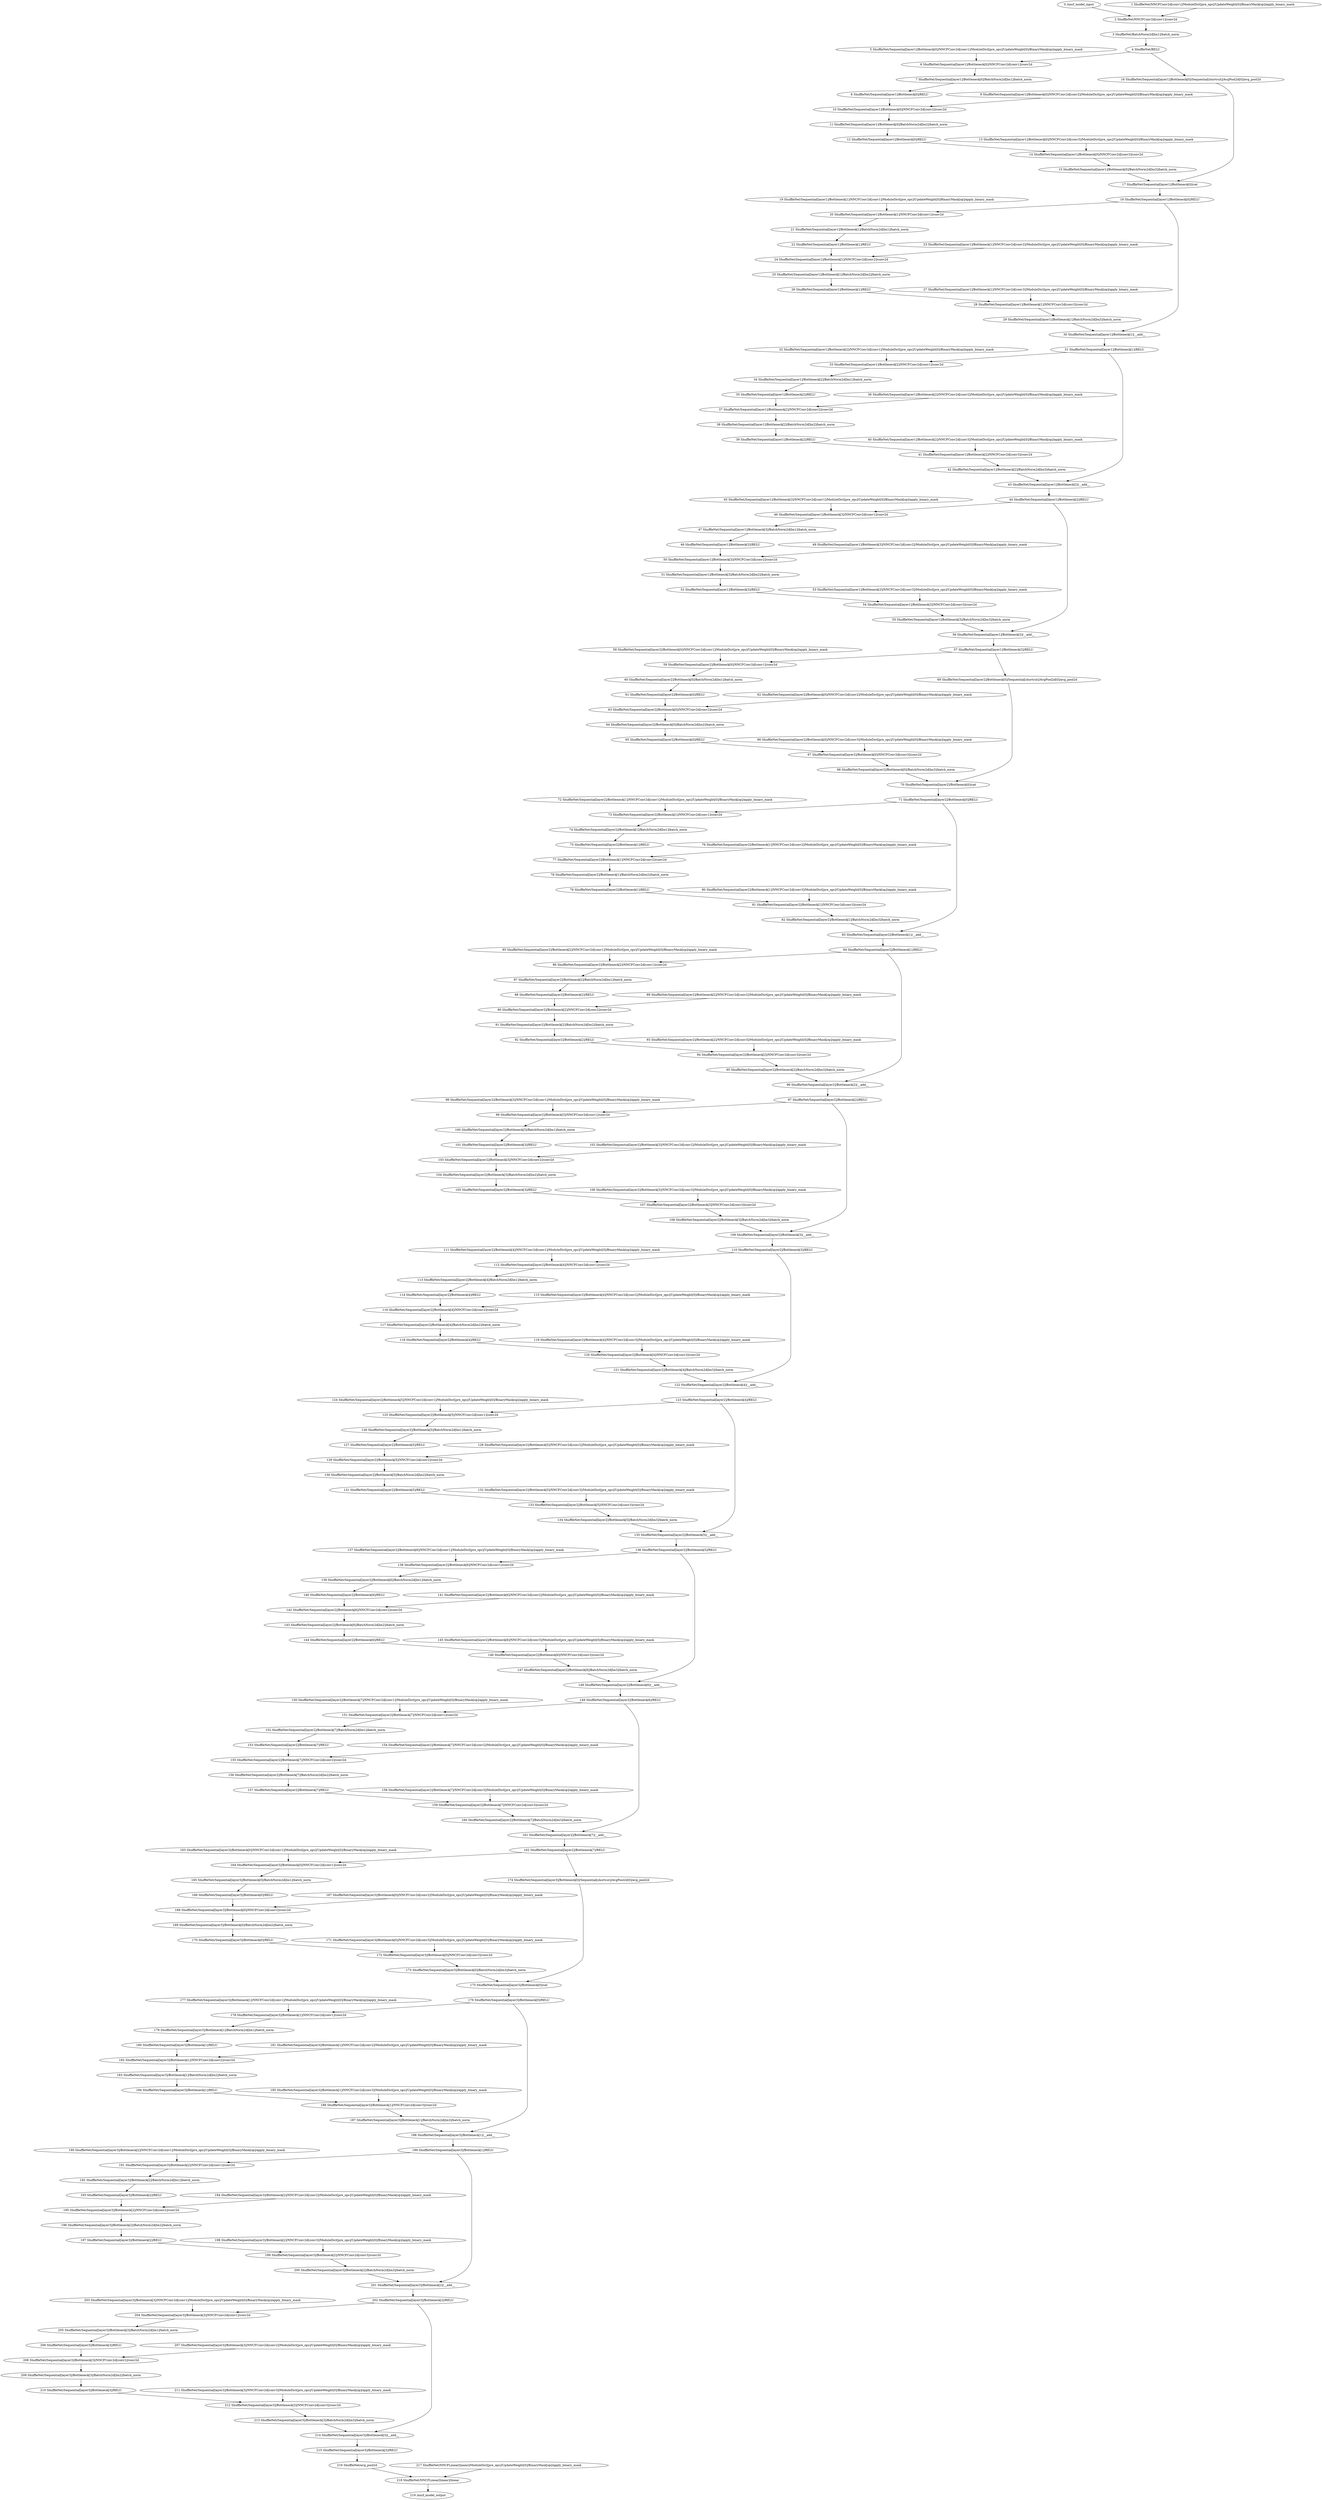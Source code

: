 strict digraph  {
"0 /nncf_model_input" [id=0, scope="", type=nncf_model_input];
"1 ShuffleNet/NNCFConv2d[conv1]/ModuleDict[pre_ops]/UpdateWeight[0]/BinaryMask[op]/apply_binary_mask" [id=1, scope="ShuffleNet/NNCFConv2d[conv1]/ModuleDict[pre_ops]/UpdateWeight[0]/BinaryMask[op]", type=apply_binary_mask];
"2 ShuffleNet/NNCFConv2d[conv1]/conv2d" [id=2, scope="ShuffleNet/NNCFConv2d[conv1]", type=conv2d];
"3 ShuffleNet/BatchNorm2d[bn1]/batch_norm" [id=3, scope="ShuffleNet/BatchNorm2d[bn1]", type=batch_norm];
"4 ShuffleNet/RELU" [id=4, scope=ShuffleNet, type=RELU];
"5 ShuffleNet/Sequential[layer1]/Bottleneck[0]/NNCFConv2d[conv1]/ModuleDict[pre_ops]/UpdateWeight[0]/BinaryMask[op]/apply_binary_mask" [id=5, scope="ShuffleNet/Sequential[layer1]/Bottleneck[0]/NNCFConv2d[conv1]/ModuleDict[pre_ops]/UpdateWeight[0]/BinaryMask[op]", type=apply_binary_mask];
"6 ShuffleNet/Sequential[layer1]/Bottleneck[0]/NNCFConv2d[conv1]/conv2d" [id=6, scope="ShuffleNet/Sequential[layer1]/Bottleneck[0]/NNCFConv2d[conv1]", type=conv2d];
"7 ShuffleNet/Sequential[layer1]/Bottleneck[0]/BatchNorm2d[bn1]/batch_norm" [id=7, scope="ShuffleNet/Sequential[layer1]/Bottleneck[0]/BatchNorm2d[bn1]", type=batch_norm];
"8 ShuffleNet/Sequential[layer1]/Bottleneck[0]/RELU" [id=8, scope="ShuffleNet/Sequential[layer1]/Bottleneck[0]", type=RELU];
"9 ShuffleNet/Sequential[layer1]/Bottleneck[0]/NNCFConv2d[conv2]/ModuleDict[pre_ops]/UpdateWeight[0]/BinaryMask[op]/apply_binary_mask" [id=9, scope="ShuffleNet/Sequential[layer1]/Bottleneck[0]/NNCFConv2d[conv2]/ModuleDict[pre_ops]/UpdateWeight[0]/BinaryMask[op]", type=apply_binary_mask];
"10 ShuffleNet/Sequential[layer1]/Bottleneck[0]/NNCFConv2d[conv2]/conv2d" [id=10, scope="ShuffleNet/Sequential[layer1]/Bottleneck[0]/NNCFConv2d[conv2]", type=conv2d];
"11 ShuffleNet/Sequential[layer1]/Bottleneck[0]/BatchNorm2d[bn2]/batch_norm" [id=11, scope="ShuffleNet/Sequential[layer1]/Bottleneck[0]/BatchNorm2d[bn2]", type=batch_norm];
"12 ShuffleNet/Sequential[layer1]/Bottleneck[0]/RELU" [id=12, scope="ShuffleNet/Sequential[layer1]/Bottleneck[0]", type=RELU];
"13 ShuffleNet/Sequential[layer1]/Bottleneck[0]/NNCFConv2d[conv3]/ModuleDict[pre_ops]/UpdateWeight[0]/BinaryMask[op]/apply_binary_mask" [id=13, scope="ShuffleNet/Sequential[layer1]/Bottleneck[0]/NNCFConv2d[conv3]/ModuleDict[pre_ops]/UpdateWeight[0]/BinaryMask[op]", type=apply_binary_mask];
"14 ShuffleNet/Sequential[layer1]/Bottleneck[0]/NNCFConv2d[conv3]/conv2d" [id=14, scope="ShuffleNet/Sequential[layer1]/Bottleneck[0]/NNCFConv2d[conv3]", type=conv2d];
"15 ShuffleNet/Sequential[layer1]/Bottleneck[0]/BatchNorm2d[bn3]/batch_norm" [id=15, scope="ShuffleNet/Sequential[layer1]/Bottleneck[0]/BatchNorm2d[bn3]", type=batch_norm];
"16 ShuffleNet/Sequential[layer1]/Bottleneck[0]/Sequential[shortcut]/AvgPool2d[0]/avg_pool2d" [id=16, scope="ShuffleNet/Sequential[layer1]/Bottleneck[0]/Sequential[shortcut]/AvgPool2d[0]", type=avg_pool2d];
"17 ShuffleNet/Sequential[layer1]/Bottleneck[0]/cat" [id=17, scope="ShuffleNet/Sequential[layer1]/Bottleneck[0]", type=cat];
"18 ShuffleNet/Sequential[layer1]/Bottleneck[0]/RELU" [id=18, scope="ShuffleNet/Sequential[layer1]/Bottleneck[0]", type=RELU];
"19 ShuffleNet/Sequential[layer1]/Bottleneck[1]/NNCFConv2d[conv1]/ModuleDict[pre_ops]/UpdateWeight[0]/BinaryMask[op]/apply_binary_mask" [id=19, scope="ShuffleNet/Sequential[layer1]/Bottleneck[1]/NNCFConv2d[conv1]/ModuleDict[pre_ops]/UpdateWeight[0]/BinaryMask[op]", type=apply_binary_mask];
"20 ShuffleNet/Sequential[layer1]/Bottleneck[1]/NNCFConv2d[conv1]/conv2d" [id=20, scope="ShuffleNet/Sequential[layer1]/Bottleneck[1]/NNCFConv2d[conv1]", type=conv2d];
"21 ShuffleNet/Sequential[layer1]/Bottleneck[1]/BatchNorm2d[bn1]/batch_norm" [id=21, scope="ShuffleNet/Sequential[layer1]/Bottleneck[1]/BatchNorm2d[bn1]", type=batch_norm];
"22 ShuffleNet/Sequential[layer1]/Bottleneck[1]/RELU" [id=22, scope="ShuffleNet/Sequential[layer1]/Bottleneck[1]", type=RELU];
"23 ShuffleNet/Sequential[layer1]/Bottleneck[1]/NNCFConv2d[conv2]/ModuleDict[pre_ops]/UpdateWeight[0]/BinaryMask[op]/apply_binary_mask" [id=23, scope="ShuffleNet/Sequential[layer1]/Bottleneck[1]/NNCFConv2d[conv2]/ModuleDict[pre_ops]/UpdateWeight[0]/BinaryMask[op]", type=apply_binary_mask];
"24 ShuffleNet/Sequential[layer1]/Bottleneck[1]/NNCFConv2d[conv2]/conv2d" [id=24, scope="ShuffleNet/Sequential[layer1]/Bottleneck[1]/NNCFConv2d[conv2]", type=conv2d];
"25 ShuffleNet/Sequential[layer1]/Bottleneck[1]/BatchNorm2d[bn2]/batch_norm" [id=25, scope="ShuffleNet/Sequential[layer1]/Bottleneck[1]/BatchNorm2d[bn2]", type=batch_norm];
"26 ShuffleNet/Sequential[layer1]/Bottleneck[1]/RELU" [id=26, scope="ShuffleNet/Sequential[layer1]/Bottleneck[1]", type=RELU];
"27 ShuffleNet/Sequential[layer1]/Bottleneck[1]/NNCFConv2d[conv3]/ModuleDict[pre_ops]/UpdateWeight[0]/BinaryMask[op]/apply_binary_mask" [id=27, scope="ShuffleNet/Sequential[layer1]/Bottleneck[1]/NNCFConv2d[conv3]/ModuleDict[pre_ops]/UpdateWeight[0]/BinaryMask[op]", type=apply_binary_mask];
"28 ShuffleNet/Sequential[layer1]/Bottleneck[1]/NNCFConv2d[conv3]/conv2d" [id=28, scope="ShuffleNet/Sequential[layer1]/Bottleneck[1]/NNCFConv2d[conv3]", type=conv2d];
"29 ShuffleNet/Sequential[layer1]/Bottleneck[1]/BatchNorm2d[bn3]/batch_norm" [id=29, scope="ShuffleNet/Sequential[layer1]/Bottleneck[1]/BatchNorm2d[bn3]", type=batch_norm];
"30 ShuffleNet/Sequential[layer1]/Bottleneck[1]/__add__" [id=30, scope="ShuffleNet/Sequential[layer1]/Bottleneck[1]", type=__add__];
"31 ShuffleNet/Sequential[layer1]/Bottleneck[1]/RELU" [id=31, scope="ShuffleNet/Sequential[layer1]/Bottleneck[1]", type=RELU];
"32 ShuffleNet/Sequential[layer1]/Bottleneck[2]/NNCFConv2d[conv1]/ModuleDict[pre_ops]/UpdateWeight[0]/BinaryMask[op]/apply_binary_mask" [id=32, scope="ShuffleNet/Sequential[layer1]/Bottleneck[2]/NNCFConv2d[conv1]/ModuleDict[pre_ops]/UpdateWeight[0]/BinaryMask[op]", type=apply_binary_mask];
"33 ShuffleNet/Sequential[layer1]/Bottleneck[2]/NNCFConv2d[conv1]/conv2d" [id=33, scope="ShuffleNet/Sequential[layer1]/Bottleneck[2]/NNCFConv2d[conv1]", type=conv2d];
"34 ShuffleNet/Sequential[layer1]/Bottleneck[2]/BatchNorm2d[bn1]/batch_norm" [id=34, scope="ShuffleNet/Sequential[layer1]/Bottleneck[2]/BatchNorm2d[bn1]", type=batch_norm];
"35 ShuffleNet/Sequential[layer1]/Bottleneck[2]/RELU" [id=35, scope="ShuffleNet/Sequential[layer1]/Bottleneck[2]", type=RELU];
"36 ShuffleNet/Sequential[layer1]/Bottleneck[2]/NNCFConv2d[conv2]/ModuleDict[pre_ops]/UpdateWeight[0]/BinaryMask[op]/apply_binary_mask" [id=36, scope="ShuffleNet/Sequential[layer1]/Bottleneck[2]/NNCFConv2d[conv2]/ModuleDict[pre_ops]/UpdateWeight[0]/BinaryMask[op]", type=apply_binary_mask];
"37 ShuffleNet/Sequential[layer1]/Bottleneck[2]/NNCFConv2d[conv2]/conv2d" [id=37, scope="ShuffleNet/Sequential[layer1]/Bottleneck[2]/NNCFConv2d[conv2]", type=conv2d];
"38 ShuffleNet/Sequential[layer1]/Bottleneck[2]/BatchNorm2d[bn2]/batch_norm" [id=38, scope="ShuffleNet/Sequential[layer1]/Bottleneck[2]/BatchNorm2d[bn2]", type=batch_norm];
"39 ShuffleNet/Sequential[layer1]/Bottleneck[2]/RELU" [id=39, scope="ShuffleNet/Sequential[layer1]/Bottleneck[2]", type=RELU];
"40 ShuffleNet/Sequential[layer1]/Bottleneck[2]/NNCFConv2d[conv3]/ModuleDict[pre_ops]/UpdateWeight[0]/BinaryMask[op]/apply_binary_mask" [id=40, scope="ShuffleNet/Sequential[layer1]/Bottleneck[2]/NNCFConv2d[conv3]/ModuleDict[pre_ops]/UpdateWeight[0]/BinaryMask[op]", type=apply_binary_mask];
"41 ShuffleNet/Sequential[layer1]/Bottleneck[2]/NNCFConv2d[conv3]/conv2d" [id=41, scope="ShuffleNet/Sequential[layer1]/Bottleneck[2]/NNCFConv2d[conv3]", type=conv2d];
"42 ShuffleNet/Sequential[layer1]/Bottleneck[2]/BatchNorm2d[bn3]/batch_norm" [id=42, scope="ShuffleNet/Sequential[layer1]/Bottleneck[2]/BatchNorm2d[bn3]", type=batch_norm];
"43 ShuffleNet/Sequential[layer1]/Bottleneck[2]/__add__" [id=43, scope="ShuffleNet/Sequential[layer1]/Bottleneck[2]", type=__add__];
"44 ShuffleNet/Sequential[layer1]/Bottleneck[2]/RELU" [id=44, scope="ShuffleNet/Sequential[layer1]/Bottleneck[2]", type=RELU];
"45 ShuffleNet/Sequential[layer1]/Bottleneck[3]/NNCFConv2d[conv1]/ModuleDict[pre_ops]/UpdateWeight[0]/BinaryMask[op]/apply_binary_mask" [id=45, scope="ShuffleNet/Sequential[layer1]/Bottleneck[3]/NNCFConv2d[conv1]/ModuleDict[pre_ops]/UpdateWeight[0]/BinaryMask[op]", type=apply_binary_mask];
"46 ShuffleNet/Sequential[layer1]/Bottleneck[3]/NNCFConv2d[conv1]/conv2d" [id=46, scope="ShuffleNet/Sequential[layer1]/Bottleneck[3]/NNCFConv2d[conv1]", type=conv2d];
"47 ShuffleNet/Sequential[layer1]/Bottleneck[3]/BatchNorm2d[bn1]/batch_norm" [id=47, scope="ShuffleNet/Sequential[layer1]/Bottleneck[3]/BatchNorm2d[bn1]", type=batch_norm];
"48 ShuffleNet/Sequential[layer1]/Bottleneck[3]/RELU" [id=48, scope="ShuffleNet/Sequential[layer1]/Bottleneck[3]", type=RELU];
"49 ShuffleNet/Sequential[layer1]/Bottleneck[3]/NNCFConv2d[conv2]/ModuleDict[pre_ops]/UpdateWeight[0]/BinaryMask[op]/apply_binary_mask" [id=49, scope="ShuffleNet/Sequential[layer1]/Bottleneck[3]/NNCFConv2d[conv2]/ModuleDict[pre_ops]/UpdateWeight[0]/BinaryMask[op]", type=apply_binary_mask];
"50 ShuffleNet/Sequential[layer1]/Bottleneck[3]/NNCFConv2d[conv2]/conv2d" [id=50, scope="ShuffleNet/Sequential[layer1]/Bottleneck[3]/NNCFConv2d[conv2]", type=conv2d];
"51 ShuffleNet/Sequential[layer1]/Bottleneck[3]/BatchNorm2d[bn2]/batch_norm" [id=51, scope="ShuffleNet/Sequential[layer1]/Bottleneck[3]/BatchNorm2d[bn2]", type=batch_norm];
"52 ShuffleNet/Sequential[layer1]/Bottleneck[3]/RELU" [id=52, scope="ShuffleNet/Sequential[layer1]/Bottleneck[3]", type=RELU];
"53 ShuffleNet/Sequential[layer1]/Bottleneck[3]/NNCFConv2d[conv3]/ModuleDict[pre_ops]/UpdateWeight[0]/BinaryMask[op]/apply_binary_mask" [id=53, scope="ShuffleNet/Sequential[layer1]/Bottleneck[3]/NNCFConv2d[conv3]/ModuleDict[pre_ops]/UpdateWeight[0]/BinaryMask[op]", type=apply_binary_mask];
"54 ShuffleNet/Sequential[layer1]/Bottleneck[3]/NNCFConv2d[conv3]/conv2d" [id=54, scope="ShuffleNet/Sequential[layer1]/Bottleneck[3]/NNCFConv2d[conv3]", type=conv2d];
"55 ShuffleNet/Sequential[layer1]/Bottleneck[3]/BatchNorm2d[bn3]/batch_norm" [id=55, scope="ShuffleNet/Sequential[layer1]/Bottleneck[3]/BatchNorm2d[bn3]", type=batch_norm];
"56 ShuffleNet/Sequential[layer1]/Bottleneck[3]/__add__" [id=56, scope="ShuffleNet/Sequential[layer1]/Bottleneck[3]", type=__add__];
"57 ShuffleNet/Sequential[layer1]/Bottleneck[3]/RELU" [id=57, scope="ShuffleNet/Sequential[layer1]/Bottleneck[3]", type=RELU];
"58 ShuffleNet/Sequential[layer2]/Bottleneck[0]/NNCFConv2d[conv1]/ModuleDict[pre_ops]/UpdateWeight[0]/BinaryMask[op]/apply_binary_mask" [id=58, scope="ShuffleNet/Sequential[layer2]/Bottleneck[0]/NNCFConv2d[conv1]/ModuleDict[pre_ops]/UpdateWeight[0]/BinaryMask[op]", type=apply_binary_mask];
"59 ShuffleNet/Sequential[layer2]/Bottleneck[0]/NNCFConv2d[conv1]/conv2d" [id=59, scope="ShuffleNet/Sequential[layer2]/Bottleneck[0]/NNCFConv2d[conv1]", type=conv2d];
"60 ShuffleNet/Sequential[layer2]/Bottleneck[0]/BatchNorm2d[bn1]/batch_norm" [id=60, scope="ShuffleNet/Sequential[layer2]/Bottleneck[0]/BatchNorm2d[bn1]", type=batch_norm];
"61 ShuffleNet/Sequential[layer2]/Bottleneck[0]/RELU" [id=61, scope="ShuffleNet/Sequential[layer2]/Bottleneck[0]", type=RELU];
"62 ShuffleNet/Sequential[layer2]/Bottleneck[0]/NNCFConv2d[conv2]/ModuleDict[pre_ops]/UpdateWeight[0]/BinaryMask[op]/apply_binary_mask" [id=62, scope="ShuffleNet/Sequential[layer2]/Bottleneck[0]/NNCFConv2d[conv2]/ModuleDict[pre_ops]/UpdateWeight[0]/BinaryMask[op]", type=apply_binary_mask];
"63 ShuffleNet/Sequential[layer2]/Bottleneck[0]/NNCFConv2d[conv2]/conv2d" [id=63, scope="ShuffleNet/Sequential[layer2]/Bottleneck[0]/NNCFConv2d[conv2]", type=conv2d];
"64 ShuffleNet/Sequential[layer2]/Bottleneck[0]/BatchNorm2d[bn2]/batch_norm" [id=64, scope="ShuffleNet/Sequential[layer2]/Bottleneck[0]/BatchNorm2d[bn2]", type=batch_norm];
"65 ShuffleNet/Sequential[layer2]/Bottleneck[0]/RELU" [id=65, scope="ShuffleNet/Sequential[layer2]/Bottleneck[0]", type=RELU];
"66 ShuffleNet/Sequential[layer2]/Bottleneck[0]/NNCFConv2d[conv3]/ModuleDict[pre_ops]/UpdateWeight[0]/BinaryMask[op]/apply_binary_mask" [id=66, scope="ShuffleNet/Sequential[layer2]/Bottleneck[0]/NNCFConv2d[conv3]/ModuleDict[pre_ops]/UpdateWeight[0]/BinaryMask[op]", type=apply_binary_mask];
"67 ShuffleNet/Sequential[layer2]/Bottleneck[0]/NNCFConv2d[conv3]/conv2d" [id=67, scope="ShuffleNet/Sequential[layer2]/Bottleneck[0]/NNCFConv2d[conv3]", type=conv2d];
"68 ShuffleNet/Sequential[layer2]/Bottleneck[0]/BatchNorm2d[bn3]/batch_norm" [id=68, scope="ShuffleNet/Sequential[layer2]/Bottleneck[0]/BatchNorm2d[bn3]", type=batch_norm];
"69 ShuffleNet/Sequential[layer2]/Bottleneck[0]/Sequential[shortcut]/AvgPool2d[0]/avg_pool2d" [id=69, scope="ShuffleNet/Sequential[layer2]/Bottleneck[0]/Sequential[shortcut]/AvgPool2d[0]", type=avg_pool2d];
"70 ShuffleNet/Sequential[layer2]/Bottleneck[0]/cat" [id=70, scope="ShuffleNet/Sequential[layer2]/Bottleneck[0]", type=cat];
"71 ShuffleNet/Sequential[layer2]/Bottleneck[0]/RELU" [id=71, scope="ShuffleNet/Sequential[layer2]/Bottleneck[0]", type=RELU];
"72 ShuffleNet/Sequential[layer2]/Bottleneck[1]/NNCFConv2d[conv1]/ModuleDict[pre_ops]/UpdateWeight[0]/BinaryMask[op]/apply_binary_mask" [id=72, scope="ShuffleNet/Sequential[layer2]/Bottleneck[1]/NNCFConv2d[conv1]/ModuleDict[pre_ops]/UpdateWeight[0]/BinaryMask[op]", type=apply_binary_mask];
"73 ShuffleNet/Sequential[layer2]/Bottleneck[1]/NNCFConv2d[conv1]/conv2d" [id=73, scope="ShuffleNet/Sequential[layer2]/Bottleneck[1]/NNCFConv2d[conv1]", type=conv2d];
"74 ShuffleNet/Sequential[layer2]/Bottleneck[1]/BatchNorm2d[bn1]/batch_norm" [id=74, scope="ShuffleNet/Sequential[layer2]/Bottleneck[1]/BatchNorm2d[bn1]", type=batch_norm];
"75 ShuffleNet/Sequential[layer2]/Bottleneck[1]/RELU" [id=75, scope="ShuffleNet/Sequential[layer2]/Bottleneck[1]", type=RELU];
"76 ShuffleNet/Sequential[layer2]/Bottleneck[1]/NNCFConv2d[conv2]/ModuleDict[pre_ops]/UpdateWeight[0]/BinaryMask[op]/apply_binary_mask" [id=76, scope="ShuffleNet/Sequential[layer2]/Bottleneck[1]/NNCFConv2d[conv2]/ModuleDict[pre_ops]/UpdateWeight[0]/BinaryMask[op]", type=apply_binary_mask];
"77 ShuffleNet/Sequential[layer2]/Bottleneck[1]/NNCFConv2d[conv2]/conv2d" [id=77, scope="ShuffleNet/Sequential[layer2]/Bottleneck[1]/NNCFConv2d[conv2]", type=conv2d];
"78 ShuffleNet/Sequential[layer2]/Bottleneck[1]/BatchNorm2d[bn2]/batch_norm" [id=78, scope="ShuffleNet/Sequential[layer2]/Bottleneck[1]/BatchNorm2d[bn2]", type=batch_norm];
"79 ShuffleNet/Sequential[layer2]/Bottleneck[1]/RELU" [id=79, scope="ShuffleNet/Sequential[layer2]/Bottleneck[1]", type=RELU];
"80 ShuffleNet/Sequential[layer2]/Bottleneck[1]/NNCFConv2d[conv3]/ModuleDict[pre_ops]/UpdateWeight[0]/BinaryMask[op]/apply_binary_mask" [id=80, scope="ShuffleNet/Sequential[layer2]/Bottleneck[1]/NNCFConv2d[conv3]/ModuleDict[pre_ops]/UpdateWeight[0]/BinaryMask[op]", type=apply_binary_mask];
"81 ShuffleNet/Sequential[layer2]/Bottleneck[1]/NNCFConv2d[conv3]/conv2d" [id=81, scope="ShuffleNet/Sequential[layer2]/Bottleneck[1]/NNCFConv2d[conv3]", type=conv2d];
"82 ShuffleNet/Sequential[layer2]/Bottleneck[1]/BatchNorm2d[bn3]/batch_norm" [id=82, scope="ShuffleNet/Sequential[layer2]/Bottleneck[1]/BatchNorm2d[bn3]", type=batch_norm];
"83 ShuffleNet/Sequential[layer2]/Bottleneck[1]/__add__" [id=83, scope="ShuffleNet/Sequential[layer2]/Bottleneck[1]", type=__add__];
"84 ShuffleNet/Sequential[layer2]/Bottleneck[1]/RELU" [id=84, scope="ShuffleNet/Sequential[layer2]/Bottleneck[1]", type=RELU];
"85 ShuffleNet/Sequential[layer2]/Bottleneck[2]/NNCFConv2d[conv1]/ModuleDict[pre_ops]/UpdateWeight[0]/BinaryMask[op]/apply_binary_mask" [id=85, scope="ShuffleNet/Sequential[layer2]/Bottleneck[2]/NNCFConv2d[conv1]/ModuleDict[pre_ops]/UpdateWeight[0]/BinaryMask[op]", type=apply_binary_mask];
"86 ShuffleNet/Sequential[layer2]/Bottleneck[2]/NNCFConv2d[conv1]/conv2d" [id=86, scope="ShuffleNet/Sequential[layer2]/Bottleneck[2]/NNCFConv2d[conv1]", type=conv2d];
"87 ShuffleNet/Sequential[layer2]/Bottleneck[2]/BatchNorm2d[bn1]/batch_norm" [id=87, scope="ShuffleNet/Sequential[layer2]/Bottleneck[2]/BatchNorm2d[bn1]", type=batch_norm];
"88 ShuffleNet/Sequential[layer2]/Bottleneck[2]/RELU" [id=88, scope="ShuffleNet/Sequential[layer2]/Bottleneck[2]", type=RELU];
"89 ShuffleNet/Sequential[layer2]/Bottleneck[2]/NNCFConv2d[conv2]/ModuleDict[pre_ops]/UpdateWeight[0]/BinaryMask[op]/apply_binary_mask" [id=89, scope="ShuffleNet/Sequential[layer2]/Bottleneck[2]/NNCFConv2d[conv2]/ModuleDict[pre_ops]/UpdateWeight[0]/BinaryMask[op]", type=apply_binary_mask];
"90 ShuffleNet/Sequential[layer2]/Bottleneck[2]/NNCFConv2d[conv2]/conv2d" [id=90, scope="ShuffleNet/Sequential[layer2]/Bottleneck[2]/NNCFConv2d[conv2]", type=conv2d];
"91 ShuffleNet/Sequential[layer2]/Bottleneck[2]/BatchNorm2d[bn2]/batch_norm" [id=91, scope="ShuffleNet/Sequential[layer2]/Bottleneck[2]/BatchNorm2d[bn2]", type=batch_norm];
"92 ShuffleNet/Sequential[layer2]/Bottleneck[2]/RELU" [id=92, scope="ShuffleNet/Sequential[layer2]/Bottleneck[2]", type=RELU];
"93 ShuffleNet/Sequential[layer2]/Bottleneck[2]/NNCFConv2d[conv3]/ModuleDict[pre_ops]/UpdateWeight[0]/BinaryMask[op]/apply_binary_mask" [id=93, scope="ShuffleNet/Sequential[layer2]/Bottleneck[2]/NNCFConv2d[conv3]/ModuleDict[pre_ops]/UpdateWeight[0]/BinaryMask[op]", type=apply_binary_mask];
"94 ShuffleNet/Sequential[layer2]/Bottleneck[2]/NNCFConv2d[conv3]/conv2d" [id=94, scope="ShuffleNet/Sequential[layer2]/Bottleneck[2]/NNCFConv2d[conv3]", type=conv2d];
"95 ShuffleNet/Sequential[layer2]/Bottleneck[2]/BatchNorm2d[bn3]/batch_norm" [id=95, scope="ShuffleNet/Sequential[layer2]/Bottleneck[2]/BatchNorm2d[bn3]", type=batch_norm];
"96 ShuffleNet/Sequential[layer2]/Bottleneck[2]/__add__" [id=96, scope="ShuffleNet/Sequential[layer2]/Bottleneck[2]", type=__add__];
"97 ShuffleNet/Sequential[layer2]/Bottleneck[2]/RELU" [id=97, scope="ShuffleNet/Sequential[layer2]/Bottleneck[2]", type=RELU];
"98 ShuffleNet/Sequential[layer2]/Bottleneck[3]/NNCFConv2d[conv1]/ModuleDict[pre_ops]/UpdateWeight[0]/BinaryMask[op]/apply_binary_mask" [id=98, scope="ShuffleNet/Sequential[layer2]/Bottleneck[3]/NNCFConv2d[conv1]/ModuleDict[pre_ops]/UpdateWeight[0]/BinaryMask[op]", type=apply_binary_mask];
"99 ShuffleNet/Sequential[layer2]/Bottleneck[3]/NNCFConv2d[conv1]/conv2d" [id=99, scope="ShuffleNet/Sequential[layer2]/Bottleneck[3]/NNCFConv2d[conv1]", type=conv2d];
"100 ShuffleNet/Sequential[layer2]/Bottleneck[3]/BatchNorm2d[bn1]/batch_norm" [id=100, scope="ShuffleNet/Sequential[layer2]/Bottleneck[3]/BatchNorm2d[bn1]", type=batch_norm];
"101 ShuffleNet/Sequential[layer2]/Bottleneck[3]/RELU" [id=101, scope="ShuffleNet/Sequential[layer2]/Bottleneck[3]", type=RELU];
"102 ShuffleNet/Sequential[layer2]/Bottleneck[3]/NNCFConv2d[conv2]/ModuleDict[pre_ops]/UpdateWeight[0]/BinaryMask[op]/apply_binary_mask" [id=102, scope="ShuffleNet/Sequential[layer2]/Bottleneck[3]/NNCFConv2d[conv2]/ModuleDict[pre_ops]/UpdateWeight[0]/BinaryMask[op]", type=apply_binary_mask];
"103 ShuffleNet/Sequential[layer2]/Bottleneck[3]/NNCFConv2d[conv2]/conv2d" [id=103, scope="ShuffleNet/Sequential[layer2]/Bottleneck[3]/NNCFConv2d[conv2]", type=conv2d];
"104 ShuffleNet/Sequential[layer2]/Bottleneck[3]/BatchNorm2d[bn2]/batch_norm" [id=104, scope="ShuffleNet/Sequential[layer2]/Bottleneck[3]/BatchNorm2d[bn2]", type=batch_norm];
"105 ShuffleNet/Sequential[layer2]/Bottleneck[3]/RELU" [id=105, scope="ShuffleNet/Sequential[layer2]/Bottleneck[3]", type=RELU];
"106 ShuffleNet/Sequential[layer2]/Bottleneck[3]/NNCFConv2d[conv3]/ModuleDict[pre_ops]/UpdateWeight[0]/BinaryMask[op]/apply_binary_mask" [id=106, scope="ShuffleNet/Sequential[layer2]/Bottleneck[3]/NNCFConv2d[conv3]/ModuleDict[pre_ops]/UpdateWeight[0]/BinaryMask[op]", type=apply_binary_mask];
"107 ShuffleNet/Sequential[layer2]/Bottleneck[3]/NNCFConv2d[conv3]/conv2d" [id=107, scope="ShuffleNet/Sequential[layer2]/Bottleneck[3]/NNCFConv2d[conv3]", type=conv2d];
"108 ShuffleNet/Sequential[layer2]/Bottleneck[3]/BatchNorm2d[bn3]/batch_norm" [id=108, scope="ShuffleNet/Sequential[layer2]/Bottleneck[3]/BatchNorm2d[bn3]", type=batch_norm];
"109 ShuffleNet/Sequential[layer2]/Bottleneck[3]/__add__" [id=109, scope="ShuffleNet/Sequential[layer2]/Bottleneck[3]", type=__add__];
"110 ShuffleNet/Sequential[layer2]/Bottleneck[3]/RELU" [id=110, scope="ShuffleNet/Sequential[layer2]/Bottleneck[3]", type=RELU];
"111 ShuffleNet/Sequential[layer2]/Bottleneck[4]/NNCFConv2d[conv1]/ModuleDict[pre_ops]/UpdateWeight[0]/BinaryMask[op]/apply_binary_mask" [id=111, scope="ShuffleNet/Sequential[layer2]/Bottleneck[4]/NNCFConv2d[conv1]/ModuleDict[pre_ops]/UpdateWeight[0]/BinaryMask[op]", type=apply_binary_mask];
"112 ShuffleNet/Sequential[layer2]/Bottleneck[4]/NNCFConv2d[conv1]/conv2d" [id=112, scope="ShuffleNet/Sequential[layer2]/Bottleneck[4]/NNCFConv2d[conv1]", type=conv2d];
"113 ShuffleNet/Sequential[layer2]/Bottleneck[4]/BatchNorm2d[bn1]/batch_norm" [id=113, scope="ShuffleNet/Sequential[layer2]/Bottleneck[4]/BatchNorm2d[bn1]", type=batch_norm];
"114 ShuffleNet/Sequential[layer2]/Bottleneck[4]/RELU" [id=114, scope="ShuffleNet/Sequential[layer2]/Bottleneck[4]", type=RELU];
"115 ShuffleNet/Sequential[layer2]/Bottleneck[4]/NNCFConv2d[conv2]/ModuleDict[pre_ops]/UpdateWeight[0]/BinaryMask[op]/apply_binary_mask" [id=115, scope="ShuffleNet/Sequential[layer2]/Bottleneck[4]/NNCFConv2d[conv2]/ModuleDict[pre_ops]/UpdateWeight[0]/BinaryMask[op]", type=apply_binary_mask];
"116 ShuffleNet/Sequential[layer2]/Bottleneck[4]/NNCFConv2d[conv2]/conv2d" [id=116, scope="ShuffleNet/Sequential[layer2]/Bottleneck[4]/NNCFConv2d[conv2]", type=conv2d];
"117 ShuffleNet/Sequential[layer2]/Bottleneck[4]/BatchNorm2d[bn2]/batch_norm" [id=117, scope="ShuffleNet/Sequential[layer2]/Bottleneck[4]/BatchNorm2d[bn2]", type=batch_norm];
"118 ShuffleNet/Sequential[layer2]/Bottleneck[4]/RELU" [id=118, scope="ShuffleNet/Sequential[layer2]/Bottleneck[4]", type=RELU];
"119 ShuffleNet/Sequential[layer2]/Bottleneck[4]/NNCFConv2d[conv3]/ModuleDict[pre_ops]/UpdateWeight[0]/BinaryMask[op]/apply_binary_mask" [id=119, scope="ShuffleNet/Sequential[layer2]/Bottleneck[4]/NNCFConv2d[conv3]/ModuleDict[pre_ops]/UpdateWeight[0]/BinaryMask[op]", type=apply_binary_mask];
"120 ShuffleNet/Sequential[layer2]/Bottleneck[4]/NNCFConv2d[conv3]/conv2d" [id=120, scope="ShuffleNet/Sequential[layer2]/Bottleneck[4]/NNCFConv2d[conv3]", type=conv2d];
"121 ShuffleNet/Sequential[layer2]/Bottleneck[4]/BatchNorm2d[bn3]/batch_norm" [id=121, scope="ShuffleNet/Sequential[layer2]/Bottleneck[4]/BatchNorm2d[bn3]", type=batch_norm];
"122 ShuffleNet/Sequential[layer2]/Bottleneck[4]/__add__" [id=122, scope="ShuffleNet/Sequential[layer2]/Bottleneck[4]", type=__add__];
"123 ShuffleNet/Sequential[layer2]/Bottleneck[4]/RELU" [id=123, scope="ShuffleNet/Sequential[layer2]/Bottleneck[4]", type=RELU];
"124 ShuffleNet/Sequential[layer2]/Bottleneck[5]/NNCFConv2d[conv1]/ModuleDict[pre_ops]/UpdateWeight[0]/BinaryMask[op]/apply_binary_mask" [id=124, scope="ShuffleNet/Sequential[layer2]/Bottleneck[5]/NNCFConv2d[conv1]/ModuleDict[pre_ops]/UpdateWeight[0]/BinaryMask[op]", type=apply_binary_mask];
"125 ShuffleNet/Sequential[layer2]/Bottleneck[5]/NNCFConv2d[conv1]/conv2d" [id=125, scope="ShuffleNet/Sequential[layer2]/Bottleneck[5]/NNCFConv2d[conv1]", type=conv2d];
"126 ShuffleNet/Sequential[layer2]/Bottleneck[5]/BatchNorm2d[bn1]/batch_norm" [id=126, scope="ShuffleNet/Sequential[layer2]/Bottleneck[5]/BatchNorm2d[bn1]", type=batch_norm];
"127 ShuffleNet/Sequential[layer2]/Bottleneck[5]/RELU" [id=127, scope="ShuffleNet/Sequential[layer2]/Bottleneck[5]", type=RELU];
"128 ShuffleNet/Sequential[layer2]/Bottleneck[5]/NNCFConv2d[conv2]/ModuleDict[pre_ops]/UpdateWeight[0]/BinaryMask[op]/apply_binary_mask" [id=128, scope="ShuffleNet/Sequential[layer2]/Bottleneck[5]/NNCFConv2d[conv2]/ModuleDict[pre_ops]/UpdateWeight[0]/BinaryMask[op]", type=apply_binary_mask];
"129 ShuffleNet/Sequential[layer2]/Bottleneck[5]/NNCFConv2d[conv2]/conv2d" [id=129, scope="ShuffleNet/Sequential[layer2]/Bottleneck[5]/NNCFConv2d[conv2]", type=conv2d];
"130 ShuffleNet/Sequential[layer2]/Bottleneck[5]/BatchNorm2d[bn2]/batch_norm" [id=130, scope="ShuffleNet/Sequential[layer2]/Bottleneck[5]/BatchNorm2d[bn2]", type=batch_norm];
"131 ShuffleNet/Sequential[layer2]/Bottleneck[5]/RELU" [id=131, scope="ShuffleNet/Sequential[layer2]/Bottleneck[5]", type=RELU];
"132 ShuffleNet/Sequential[layer2]/Bottleneck[5]/NNCFConv2d[conv3]/ModuleDict[pre_ops]/UpdateWeight[0]/BinaryMask[op]/apply_binary_mask" [id=132, scope="ShuffleNet/Sequential[layer2]/Bottleneck[5]/NNCFConv2d[conv3]/ModuleDict[pre_ops]/UpdateWeight[0]/BinaryMask[op]", type=apply_binary_mask];
"133 ShuffleNet/Sequential[layer2]/Bottleneck[5]/NNCFConv2d[conv3]/conv2d" [id=133, scope="ShuffleNet/Sequential[layer2]/Bottleneck[5]/NNCFConv2d[conv3]", type=conv2d];
"134 ShuffleNet/Sequential[layer2]/Bottleneck[5]/BatchNorm2d[bn3]/batch_norm" [id=134, scope="ShuffleNet/Sequential[layer2]/Bottleneck[5]/BatchNorm2d[bn3]", type=batch_norm];
"135 ShuffleNet/Sequential[layer2]/Bottleneck[5]/__add__" [id=135, scope="ShuffleNet/Sequential[layer2]/Bottleneck[5]", type=__add__];
"136 ShuffleNet/Sequential[layer2]/Bottleneck[5]/RELU" [id=136, scope="ShuffleNet/Sequential[layer2]/Bottleneck[5]", type=RELU];
"137 ShuffleNet/Sequential[layer2]/Bottleneck[6]/NNCFConv2d[conv1]/ModuleDict[pre_ops]/UpdateWeight[0]/BinaryMask[op]/apply_binary_mask" [id=137, scope="ShuffleNet/Sequential[layer2]/Bottleneck[6]/NNCFConv2d[conv1]/ModuleDict[pre_ops]/UpdateWeight[0]/BinaryMask[op]", type=apply_binary_mask];
"138 ShuffleNet/Sequential[layer2]/Bottleneck[6]/NNCFConv2d[conv1]/conv2d" [id=138, scope="ShuffleNet/Sequential[layer2]/Bottleneck[6]/NNCFConv2d[conv1]", type=conv2d];
"139 ShuffleNet/Sequential[layer2]/Bottleneck[6]/BatchNorm2d[bn1]/batch_norm" [id=139, scope="ShuffleNet/Sequential[layer2]/Bottleneck[6]/BatchNorm2d[bn1]", type=batch_norm];
"140 ShuffleNet/Sequential[layer2]/Bottleneck[6]/RELU" [id=140, scope="ShuffleNet/Sequential[layer2]/Bottleneck[6]", type=RELU];
"141 ShuffleNet/Sequential[layer2]/Bottleneck[6]/NNCFConv2d[conv2]/ModuleDict[pre_ops]/UpdateWeight[0]/BinaryMask[op]/apply_binary_mask" [id=141, scope="ShuffleNet/Sequential[layer2]/Bottleneck[6]/NNCFConv2d[conv2]/ModuleDict[pre_ops]/UpdateWeight[0]/BinaryMask[op]", type=apply_binary_mask];
"142 ShuffleNet/Sequential[layer2]/Bottleneck[6]/NNCFConv2d[conv2]/conv2d" [id=142, scope="ShuffleNet/Sequential[layer2]/Bottleneck[6]/NNCFConv2d[conv2]", type=conv2d];
"143 ShuffleNet/Sequential[layer2]/Bottleneck[6]/BatchNorm2d[bn2]/batch_norm" [id=143, scope="ShuffleNet/Sequential[layer2]/Bottleneck[6]/BatchNorm2d[bn2]", type=batch_norm];
"144 ShuffleNet/Sequential[layer2]/Bottleneck[6]/RELU" [id=144, scope="ShuffleNet/Sequential[layer2]/Bottleneck[6]", type=RELU];
"145 ShuffleNet/Sequential[layer2]/Bottleneck[6]/NNCFConv2d[conv3]/ModuleDict[pre_ops]/UpdateWeight[0]/BinaryMask[op]/apply_binary_mask" [id=145, scope="ShuffleNet/Sequential[layer2]/Bottleneck[6]/NNCFConv2d[conv3]/ModuleDict[pre_ops]/UpdateWeight[0]/BinaryMask[op]", type=apply_binary_mask];
"146 ShuffleNet/Sequential[layer2]/Bottleneck[6]/NNCFConv2d[conv3]/conv2d" [id=146, scope="ShuffleNet/Sequential[layer2]/Bottleneck[6]/NNCFConv2d[conv3]", type=conv2d];
"147 ShuffleNet/Sequential[layer2]/Bottleneck[6]/BatchNorm2d[bn3]/batch_norm" [id=147, scope="ShuffleNet/Sequential[layer2]/Bottleneck[6]/BatchNorm2d[bn3]", type=batch_norm];
"148 ShuffleNet/Sequential[layer2]/Bottleneck[6]/__add__" [id=148, scope="ShuffleNet/Sequential[layer2]/Bottleneck[6]", type=__add__];
"149 ShuffleNet/Sequential[layer2]/Bottleneck[6]/RELU" [id=149, scope="ShuffleNet/Sequential[layer2]/Bottleneck[6]", type=RELU];
"150 ShuffleNet/Sequential[layer2]/Bottleneck[7]/NNCFConv2d[conv1]/ModuleDict[pre_ops]/UpdateWeight[0]/BinaryMask[op]/apply_binary_mask" [id=150, scope="ShuffleNet/Sequential[layer2]/Bottleneck[7]/NNCFConv2d[conv1]/ModuleDict[pre_ops]/UpdateWeight[0]/BinaryMask[op]", type=apply_binary_mask];
"151 ShuffleNet/Sequential[layer2]/Bottleneck[7]/NNCFConv2d[conv1]/conv2d" [id=151, scope="ShuffleNet/Sequential[layer2]/Bottleneck[7]/NNCFConv2d[conv1]", type=conv2d];
"152 ShuffleNet/Sequential[layer2]/Bottleneck[7]/BatchNorm2d[bn1]/batch_norm" [id=152, scope="ShuffleNet/Sequential[layer2]/Bottleneck[7]/BatchNorm2d[bn1]", type=batch_norm];
"153 ShuffleNet/Sequential[layer2]/Bottleneck[7]/RELU" [id=153, scope="ShuffleNet/Sequential[layer2]/Bottleneck[7]", type=RELU];
"154 ShuffleNet/Sequential[layer2]/Bottleneck[7]/NNCFConv2d[conv2]/ModuleDict[pre_ops]/UpdateWeight[0]/BinaryMask[op]/apply_binary_mask" [id=154, scope="ShuffleNet/Sequential[layer2]/Bottleneck[7]/NNCFConv2d[conv2]/ModuleDict[pre_ops]/UpdateWeight[0]/BinaryMask[op]", type=apply_binary_mask];
"155 ShuffleNet/Sequential[layer2]/Bottleneck[7]/NNCFConv2d[conv2]/conv2d" [id=155, scope="ShuffleNet/Sequential[layer2]/Bottleneck[7]/NNCFConv2d[conv2]", type=conv2d];
"156 ShuffleNet/Sequential[layer2]/Bottleneck[7]/BatchNorm2d[bn2]/batch_norm" [id=156, scope="ShuffleNet/Sequential[layer2]/Bottleneck[7]/BatchNorm2d[bn2]", type=batch_norm];
"157 ShuffleNet/Sequential[layer2]/Bottleneck[7]/RELU" [id=157, scope="ShuffleNet/Sequential[layer2]/Bottleneck[7]", type=RELU];
"158 ShuffleNet/Sequential[layer2]/Bottleneck[7]/NNCFConv2d[conv3]/ModuleDict[pre_ops]/UpdateWeight[0]/BinaryMask[op]/apply_binary_mask" [id=158, scope="ShuffleNet/Sequential[layer2]/Bottleneck[7]/NNCFConv2d[conv3]/ModuleDict[pre_ops]/UpdateWeight[0]/BinaryMask[op]", type=apply_binary_mask];
"159 ShuffleNet/Sequential[layer2]/Bottleneck[7]/NNCFConv2d[conv3]/conv2d" [id=159, scope="ShuffleNet/Sequential[layer2]/Bottleneck[7]/NNCFConv2d[conv3]", type=conv2d];
"160 ShuffleNet/Sequential[layer2]/Bottleneck[7]/BatchNorm2d[bn3]/batch_norm" [id=160, scope="ShuffleNet/Sequential[layer2]/Bottleneck[7]/BatchNorm2d[bn3]", type=batch_norm];
"161 ShuffleNet/Sequential[layer2]/Bottleneck[7]/__add__" [id=161, scope="ShuffleNet/Sequential[layer2]/Bottleneck[7]", type=__add__];
"162 ShuffleNet/Sequential[layer2]/Bottleneck[7]/RELU" [id=162, scope="ShuffleNet/Sequential[layer2]/Bottleneck[7]", type=RELU];
"163 ShuffleNet/Sequential[layer3]/Bottleneck[0]/NNCFConv2d[conv1]/ModuleDict[pre_ops]/UpdateWeight[0]/BinaryMask[op]/apply_binary_mask" [id=163, scope="ShuffleNet/Sequential[layer3]/Bottleneck[0]/NNCFConv2d[conv1]/ModuleDict[pre_ops]/UpdateWeight[0]/BinaryMask[op]", type=apply_binary_mask];
"164 ShuffleNet/Sequential[layer3]/Bottleneck[0]/NNCFConv2d[conv1]/conv2d" [id=164, scope="ShuffleNet/Sequential[layer3]/Bottleneck[0]/NNCFConv2d[conv1]", type=conv2d];
"165 ShuffleNet/Sequential[layer3]/Bottleneck[0]/BatchNorm2d[bn1]/batch_norm" [id=165, scope="ShuffleNet/Sequential[layer3]/Bottleneck[0]/BatchNorm2d[bn1]", type=batch_norm];
"166 ShuffleNet/Sequential[layer3]/Bottleneck[0]/RELU" [id=166, scope="ShuffleNet/Sequential[layer3]/Bottleneck[0]", type=RELU];
"167 ShuffleNet/Sequential[layer3]/Bottleneck[0]/NNCFConv2d[conv2]/ModuleDict[pre_ops]/UpdateWeight[0]/BinaryMask[op]/apply_binary_mask" [id=167, scope="ShuffleNet/Sequential[layer3]/Bottleneck[0]/NNCFConv2d[conv2]/ModuleDict[pre_ops]/UpdateWeight[0]/BinaryMask[op]", type=apply_binary_mask];
"168 ShuffleNet/Sequential[layer3]/Bottleneck[0]/NNCFConv2d[conv2]/conv2d" [id=168, scope="ShuffleNet/Sequential[layer3]/Bottleneck[0]/NNCFConv2d[conv2]", type=conv2d];
"169 ShuffleNet/Sequential[layer3]/Bottleneck[0]/BatchNorm2d[bn2]/batch_norm" [id=169, scope="ShuffleNet/Sequential[layer3]/Bottleneck[0]/BatchNorm2d[bn2]", type=batch_norm];
"170 ShuffleNet/Sequential[layer3]/Bottleneck[0]/RELU" [id=170, scope="ShuffleNet/Sequential[layer3]/Bottleneck[0]", type=RELU];
"171 ShuffleNet/Sequential[layer3]/Bottleneck[0]/NNCFConv2d[conv3]/ModuleDict[pre_ops]/UpdateWeight[0]/BinaryMask[op]/apply_binary_mask" [id=171, scope="ShuffleNet/Sequential[layer3]/Bottleneck[0]/NNCFConv2d[conv3]/ModuleDict[pre_ops]/UpdateWeight[0]/BinaryMask[op]", type=apply_binary_mask];
"172 ShuffleNet/Sequential[layer3]/Bottleneck[0]/NNCFConv2d[conv3]/conv2d" [id=172, scope="ShuffleNet/Sequential[layer3]/Bottleneck[0]/NNCFConv2d[conv3]", type=conv2d];
"173 ShuffleNet/Sequential[layer3]/Bottleneck[0]/BatchNorm2d[bn3]/batch_norm" [id=173, scope="ShuffleNet/Sequential[layer3]/Bottleneck[0]/BatchNorm2d[bn3]", type=batch_norm];
"174 ShuffleNet/Sequential[layer3]/Bottleneck[0]/Sequential[shortcut]/AvgPool2d[0]/avg_pool2d" [id=174, scope="ShuffleNet/Sequential[layer3]/Bottleneck[0]/Sequential[shortcut]/AvgPool2d[0]", type=avg_pool2d];
"175 ShuffleNet/Sequential[layer3]/Bottleneck[0]/cat" [id=175, scope="ShuffleNet/Sequential[layer3]/Bottleneck[0]", type=cat];
"176 ShuffleNet/Sequential[layer3]/Bottleneck[0]/RELU" [id=176, scope="ShuffleNet/Sequential[layer3]/Bottleneck[0]", type=RELU];
"177 ShuffleNet/Sequential[layer3]/Bottleneck[1]/NNCFConv2d[conv1]/ModuleDict[pre_ops]/UpdateWeight[0]/BinaryMask[op]/apply_binary_mask" [id=177, scope="ShuffleNet/Sequential[layer3]/Bottleneck[1]/NNCFConv2d[conv1]/ModuleDict[pre_ops]/UpdateWeight[0]/BinaryMask[op]", type=apply_binary_mask];
"178 ShuffleNet/Sequential[layer3]/Bottleneck[1]/NNCFConv2d[conv1]/conv2d" [id=178, scope="ShuffleNet/Sequential[layer3]/Bottleneck[1]/NNCFConv2d[conv1]", type=conv2d];
"179 ShuffleNet/Sequential[layer3]/Bottleneck[1]/BatchNorm2d[bn1]/batch_norm" [id=179, scope="ShuffleNet/Sequential[layer3]/Bottleneck[1]/BatchNorm2d[bn1]", type=batch_norm];
"180 ShuffleNet/Sequential[layer3]/Bottleneck[1]/RELU" [id=180, scope="ShuffleNet/Sequential[layer3]/Bottleneck[1]", type=RELU];
"181 ShuffleNet/Sequential[layer3]/Bottleneck[1]/NNCFConv2d[conv2]/ModuleDict[pre_ops]/UpdateWeight[0]/BinaryMask[op]/apply_binary_mask" [id=181, scope="ShuffleNet/Sequential[layer3]/Bottleneck[1]/NNCFConv2d[conv2]/ModuleDict[pre_ops]/UpdateWeight[0]/BinaryMask[op]", type=apply_binary_mask];
"182 ShuffleNet/Sequential[layer3]/Bottleneck[1]/NNCFConv2d[conv2]/conv2d" [id=182, scope="ShuffleNet/Sequential[layer3]/Bottleneck[1]/NNCFConv2d[conv2]", type=conv2d];
"183 ShuffleNet/Sequential[layer3]/Bottleneck[1]/BatchNorm2d[bn2]/batch_norm" [id=183, scope="ShuffleNet/Sequential[layer3]/Bottleneck[1]/BatchNorm2d[bn2]", type=batch_norm];
"184 ShuffleNet/Sequential[layer3]/Bottleneck[1]/RELU" [id=184, scope="ShuffleNet/Sequential[layer3]/Bottleneck[1]", type=RELU];
"185 ShuffleNet/Sequential[layer3]/Bottleneck[1]/NNCFConv2d[conv3]/ModuleDict[pre_ops]/UpdateWeight[0]/BinaryMask[op]/apply_binary_mask" [id=185, scope="ShuffleNet/Sequential[layer3]/Bottleneck[1]/NNCFConv2d[conv3]/ModuleDict[pre_ops]/UpdateWeight[0]/BinaryMask[op]", type=apply_binary_mask];
"186 ShuffleNet/Sequential[layer3]/Bottleneck[1]/NNCFConv2d[conv3]/conv2d" [id=186, scope="ShuffleNet/Sequential[layer3]/Bottleneck[1]/NNCFConv2d[conv3]", type=conv2d];
"187 ShuffleNet/Sequential[layer3]/Bottleneck[1]/BatchNorm2d[bn3]/batch_norm" [id=187, scope="ShuffleNet/Sequential[layer3]/Bottleneck[1]/BatchNorm2d[bn3]", type=batch_norm];
"188 ShuffleNet/Sequential[layer3]/Bottleneck[1]/__add__" [id=188, scope="ShuffleNet/Sequential[layer3]/Bottleneck[1]", type=__add__];
"189 ShuffleNet/Sequential[layer3]/Bottleneck[1]/RELU" [id=189, scope="ShuffleNet/Sequential[layer3]/Bottleneck[1]", type=RELU];
"190 ShuffleNet/Sequential[layer3]/Bottleneck[2]/NNCFConv2d[conv1]/ModuleDict[pre_ops]/UpdateWeight[0]/BinaryMask[op]/apply_binary_mask" [id=190, scope="ShuffleNet/Sequential[layer3]/Bottleneck[2]/NNCFConv2d[conv1]/ModuleDict[pre_ops]/UpdateWeight[0]/BinaryMask[op]", type=apply_binary_mask];
"191 ShuffleNet/Sequential[layer3]/Bottleneck[2]/NNCFConv2d[conv1]/conv2d" [id=191, scope="ShuffleNet/Sequential[layer3]/Bottleneck[2]/NNCFConv2d[conv1]", type=conv2d];
"192 ShuffleNet/Sequential[layer3]/Bottleneck[2]/BatchNorm2d[bn1]/batch_norm" [id=192, scope="ShuffleNet/Sequential[layer3]/Bottleneck[2]/BatchNorm2d[bn1]", type=batch_norm];
"193 ShuffleNet/Sequential[layer3]/Bottleneck[2]/RELU" [id=193, scope="ShuffleNet/Sequential[layer3]/Bottleneck[2]", type=RELU];
"194 ShuffleNet/Sequential[layer3]/Bottleneck[2]/NNCFConv2d[conv2]/ModuleDict[pre_ops]/UpdateWeight[0]/BinaryMask[op]/apply_binary_mask" [id=194, scope="ShuffleNet/Sequential[layer3]/Bottleneck[2]/NNCFConv2d[conv2]/ModuleDict[pre_ops]/UpdateWeight[0]/BinaryMask[op]", type=apply_binary_mask];
"195 ShuffleNet/Sequential[layer3]/Bottleneck[2]/NNCFConv2d[conv2]/conv2d" [id=195, scope="ShuffleNet/Sequential[layer3]/Bottleneck[2]/NNCFConv2d[conv2]", type=conv2d];
"196 ShuffleNet/Sequential[layer3]/Bottleneck[2]/BatchNorm2d[bn2]/batch_norm" [id=196, scope="ShuffleNet/Sequential[layer3]/Bottleneck[2]/BatchNorm2d[bn2]", type=batch_norm];
"197 ShuffleNet/Sequential[layer3]/Bottleneck[2]/RELU" [id=197, scope="ShuffleNet/Sequential[layer3]/Bottleneck[2]", type=RELU];
"198 ShuffleNet/Sequential[layer3]/Bottleneck[2]/NNCFConv2d[conv3]/ModuleDict[pre_ops]/UpdateWeight[0]/BinaryMask[op]/apply_binary_mask" [id=198, scope="ShuffleNet/Sequential[layer3]/Bottleneck[2]/NNCFConv2d[conv3]/ModuleDict[pre_ops]/UpdateWeight[0]/BinaryMask[op]", type=apply_binary_mask];
"199 ShuffleNet/Sequential[layer3]/Bottleneck[2]/NNCFConv2d[conv3]/conv2d" [id=199, scope="ShuffleNet/Sequential[layer3]/Bottleneck[2]/NNCFConv2d[conv3]", type=conv2d];
"200 ShuffleNet/Sequential[layer3]/Bottleneck[2]/BatchNorm2d[bn3]/batch_norm" [id=200, scope="ShuffleNet/Sequential[layer3]/Bottleneck[2]/BatchNorm2d[bn3]", type=batch_norm];
"201 ShuffleNet/Sequential[layer3]/Bottleneck[2]/__add__" [id=201, scope="ShuffleNet/Sequential[layer3]/Bottleneck[2]", type=__add__];
"202 ShuffleNet/Sequential[layer3]/Bottleneck[2]/RELU" [id=202, scope="ShuffleNet/Sequential[layer3]/Bottleneck[2]", type=RELU];
"203 ShuffleNet/Sequential[layer3]/Bottleneck[3]/NNCFConv2d[conv1]/ModuleDict[pre_ops]/UpdateWeight[0]/BinaryMask[op]/apply_binary_mask" [id=203, scope="ShuffleNet/Sequential[layer3]/Bottleneck[3]/NNCFConv2d[conv1]/ModuleDict[pre_ops]/UpdateWeight[0]/BinaryMask[op]", type=apply_binary_mask];
"204 ShuffleNet/Sequential[layer3]/Bottleneck[3]/NNCFConv2d[conv1]/conv2d" [id=204, scope="ShuffleNet/Sequential[layer3]/Bottleneck[3]/NNCFConv2d[conv1]", type=conv2d];
"205 ShuffleNet/Sequential[layer3]/Bottleneck[3]/BatchNorm2d[bn1]/batch_norm" [id=205, scope="ShuffleNet/Sequential[layer3]/Bottleneck[3]/BatchNorm2d[bn1]", type=batch_norm];
"206 ShuffleNet/Sequential[layer3]/Bottleneck[3]/RELU" [id=206, scope="ShuffleNet/Sequential[layer3]/Bottleneck[3]", type=RELU];
"207 ShuffleNet/Sequential[layer3]/Bottleneck[3]/NNCFConv2d[conv2]/ModuleDict[pre_ops]/UpdateWeight[0]/BinaryMask[op]/apply_binary_mask" [id=207, scope="ShuffleNet/Sequential[layer3]/Bottleneck[3]/NNCFConv2d[conv2]/ModuleDict[pre_ops]/UpdateWeight[0]/BinaryMask[op]", type=apply_binary_mask];
"208 ShuffleNet/Sequential[layer3]/Bottleneck[3]/NNCFConv2d[conv2]/conv2d" [id=208, scope="ShuffleNet/Sequential[layer3]/Bottleneck[3]/NNCFConv2d[conv2]", type=conv2d];
"209 ShuffleNet/Sequential[layer3]/Bottleneck[3]/BatchNorm2d[bn2]/batch_norm" [id=209, scope="ShuffleNet/Sequential[layer3]/Bottleneck[3]/BatchNorm2d[bn2]", type=batch_norm];
"210 ShuffleNet/Sequential[layer3]/Bottleneck[3]/RELU" [id=210, scope="ShuffleNet/Sequential[layer3]/Bottleneck[3]", type=RELU];
"211 ShuffleNet/Sequential[layer3]/Bottleneck[3]/NNCFConv2d[conv3]/ModuleDict[pre_ops]/UpdateWeight[0]/BinaryMask[op]/apply_binary_mask" [id=211, scope="ShuffleNet/Sequential[layer3]/Bottleneck[3]/NNCFConv2d[conv3]/ModuleDict[pre_ops]/UpdateWeight[0]/BinaryMask[op]", type=apply_binary_mask];
"212 ShuffleNet/Sequential[layer3]/Bottleneck[3]/NNCFConv2d[conv3]/conv2d" [id=212, scope="ShuffleNet/Sequential[layer3]/Bottleneck[3]/NNCFConv2d[conv3]", type=conv2d];
"213 ShuffleNet/Sequential[layer3]/Bottleneck[3]/BatchNorm2d[bn3]/batch_norm" [id=213, scope="ShuffleNet/Sequential[layer3]/Bottleneck[3]/BatchNorm2d[bn3]", type=batch_norm];
"214 ShuffleNet/Sequential[layer3]/Bottleneck[3]/__add__" [id=214, scope="ShuffleNet/Sequential[layer3]/Bottleneck[3]", type=__add__];
"215 ShuffleNet/Sequential[layer3]/Bottleneck[3]/RELU" [id=215, scope="ShuffleNet/Sequential[layer3]/Bottleneck[3]", type=RELU];
"216 ShuffleNet/avg_pool2d" [id=216, scope=ShuffleNet, type=avg_pool2d];
"217 ShuffleNet/NNCFLinear[linear]/ModuleDict[pre_ops]/UpdateWeight[0]/BinaryMask[op]/apply_binary_mask" [id=217, scope="ShuffleNet/NNCFLinear[linear]/ModuleDict[pre_ops]/UpdateWeight[0]/BinaryMask[op]", type=apply_binary_mask];
"218 ShuffleNet/NNCFLinear[linear]/linear" [id=218, scope="ShuffleNet/NNCFLinear[linear]", type=linear];
"219 /nncf_model_output" [id=219, scope="", type=nncf_model_output];
"0 /nncf_model_input" -> "2 ShuffleNet/NNCFConv2d[conv1]/conv2d";
"1 ShuffleNet/NNCFConv2d[conv1]/ModuleDict[pre_ops]/UpdateWeight[0]/BinaryMask[op]/apply_binary_mask" -> "2 ShuffleNet/NNCFConv2d[conv1]/conv2d";
"2 ShuffleNet/NNCFConv2d[conv1]/conv2d" -> "3 ShuffleNet/BatchNorm2d[bn1]/batch_norm";
"3 ShuffleNet/BatchNorm2d[bn1]/batch_norm" -> "4 ShuffleNet/RELU";
"4 ShuffleNet/RELU" -> "6 ShuffleNet/Sequential[layer1]/Bottleneck[0]/NNCFConv2d[conv1]/conv2d";
"5 ShuffleNet/Sequential[layer1]/Bottleneck[0]/NNCFConv2d[conv1]/ModuleDict[pre_ops]/UpdateWeight[0]/BinaryMask[op]/apply_binary_mask" -> "6 ShuffleNet/Sequential[layer1]/Bottleneck[0]/NNCFConv2d[conv1]/conv2d";
"6 ShuffleNet/Sequential[layer1]/Bottleneck[0]/NNCFConv2d[conv1]/conv2d" -> "7 ShuffleNet/Sequential[layer1]/Bottleneck[0]/BatchNorm2d[bn1]/batch_norm";
"7 ShuffleNet/Sequential[layer1]/Bottleneck[0]/BatchNorm2d[bn1]/batch_norm" -> "8 ShuffleNet/Sequential[layer1]/Bottleneck[0]/RELU";
"4 ShuffleNet/RELU" -> "16 ShuffleNet/Sequential[layer1]/Bottleneck[0]/Sequential[shortcut]/AvgPool2d[0]/avg_pool2d";
"8 ShuffleNet/Sequential[layer1]/Bottleneck[0]/RELU" -> "10 ShuffleNet/Sequential[layer1]/Bottleneck[0]/NNCFConv2d[conv2]/conv2d";
"9 ShuffleNet/Sequential[layer1]/Bottleneck[0]/NNCFConv2d[conv2]/ModuleDict[pre_ops]/UpdateWeight[0]/BinaryMask[op]/apply_binary_mask" -> "10 ShuffleNet/Sequential[layer1]/Bottleneck[0]/NNCFConv2d[conv2]/conv2d";
"10 ShuffleNet/Sequential[layer1]/Bottleneck[0]/NNCFConv2d[conv2]/conv2d" -> "11 ShuffleNet/Sequential[layer1]/Bottleneck[0]/BatchNorm2d[bn2]/batch_norm";
"11 ShuffleNet/Sequential[layer1]/Bottleneck[0]/BatchNorm2d[bn2]/batch_norm" -> "12 ShuffleNet/Sequential[layer1]/Bottleneck[0]/RELU";
"12 ShuffleNet/Sequential[layer1]/Bottleneck[0]/RELU" -> "14 ShuffleNet/Sequential[layer1]/Bottleneck[0]/NNCFConv2d[conv3]/conv2d";
"13 ShuffleNet/Sequential[layer1]/Bottleneck[0]/NNCFConv2d[conv3]/ModuleDict[pre_ops]/UpdateWeight[0]/BinaryMask[op]/apply_binary_mask" -> "14 ShuffleNet/Sequential[layer1]/Bottleneck[0]/NNCFConv2d[conv3]/conv2d";
"14 ShuffleNet/Sequential[layer1]/Bottleneck[0]/NNCFConv2d[conv3]/conv2d" -> "15 ShuffleNet/Sequential[layer1]/Bottleneck[0]/BatchNorm2d[bn3]/batch_norm";
"15 ShuffleNet/Sequential[layer1]/Bottleneck[0]/BatchNorm2d[bn3]/batch_norm" -> "17 ShuffleNet/Sequential[layer1]/Bottleneck[0]/cat";
"16 ShuffleNet/Sequential[layer1]/Bottleneck[0]/Sequential[shortcut]/AvgPool2d[0]/avg_pool2d" -> "17 ShuffleNet/Sequential[layer1]/Bottleneck[0]/cat";
"17 ShuffleNet/Sequential[layer1]/Bottleneck[0]/cat" -> "18 ShuffleNet/Sequential[layer1]/Bottleneck[0]/RELU";
"18 ShuffleNet/Sequential[layer1]/Bottleneck[0]/RELU" -> "20 ShuffleNet/Sequential[layer1]/Bottleneck[1]/NNCFConv2d[conv1]/conv2d";
"18 ShuffleNet/Sequential[layer1]/Bottleneck[0]/RELU" -> "30 ShuffleNet/Sequential[layer1]/Bottleneck[1]/__add__";
"19 ShuffleNet/Sequential[layer1]/Bottleneck[1]/NNCFConv2d[conv1]/ModuleDict[pre_ops]/UpdateWeight[0]/BinaryMask[op]/apply_binary_mask" -> "20 ShuffleNet/Sequential[layer1]/Bottleneck[1]/NNCFConv2d[conv1]/conv2d";
"20 ShuffleNet/Sequential[layer1]/Bottleneck[1]/NNCFConv2d[conv1]/conv2d" -> "21 ShuffleNet/Sequential[layer1]/Bottleneck[1]/BatchNorm2d[bn1]/batch_norm";
"21 ShuffleNet/Sequential[layer1]/Bottleneck[1]/BatchNorm2d[bn1]/batch_norm" -> "22 ShuffleNet/Sequential[layer1]/Bottleneck[1]/RELU";
"22 ShuffleNet/Sequential[layer1]/Bottleneck[1]/RELU" -> "24 ShuffleNet/Sequential[layer1]/Bottleneck[1]/NNCFConv2d[conv2]/conv2d";
"23 ShuffleNet/Sequential[layer1]/Bottleneck[1]/NNCFConv2d[conv2]/ModuleDict[pre_ops]/UpdateWeight[0]/BinaryMask[op]/apply_binary_mask" -> "24 ShuffleNet/Sequential[layer1]/Bottleneck[1]/NNCFConv2d[conv2]/conv2d";
"24 ShuffleNet/Sequential[layer1]/Bottleneck[1]/NNCFConv2d[conv2]/conv2d" -> "25 ShuffleNet/Sequential[layer1]/Bottleneck[1]/BatchNorm2d[bn2]/batch_norm";
"25 ShuffleNet/Sequential[layer1]/Bottleneck[1]/BatchNorm2d[bn2]/batch_norm" -> "26 ShuffleNet/Sequential[layer1]/Bottleneck[1]/RELU";
"26 ShuffleNet/Sequential[layer1]/Bottleneck[1]/RELU" -> "28 ShuffleNet/Sequential[layer1]/Bottleneck[1]/NNCFConv2d[conv3]/conv2d";
"27 ShuffleNet/Sequential[layer1]/Bottleneck[1]/NNCFConv2d[conv3]/ModuleDict[pre_ops]/UpdateWeight[0]/BinaryMask[op]/apply_binary_mask" -> "28 ShuffleNet/Sequential[layer1]/Bottleneck[1]/NNCFConv2d[conv3]/conv2d";
"28 ShuffleNet/Sequential[layer1]/Bottleneck[1]/NNCFConv2d[conv3]/conv2d" -> "29 ShuffleNet/Sequential[layer1]/Bottleneck[1]/BatchNorm2d[bn3]/batch_norm";
"29 ShuffleNet/Sequential[layer1]/Bottleneck[1]/BatchNorm2d[bn3]/batch_norm" -> "30 ShuffleNet/Sequential[layer1]/Bottleneck[1]/__add__";
"30 ShuffleNet/Sequential[layer1]/Bottleneck[1]/__add__" -> "31 ShuffleNet/Sequential[layer1]/Bottleneck[1]/RELU";
"31 ShuffleNet/Sequential[layer1]/Bottleneck[1]/RELU" -> "33 ShuffleNet/Sequential[layer1]/Bottleneck[2]/NNCFConv2d[conv1]/conv2d";
"31 ShuffleNet/Sequential[layer1]/Bottleneck[1]/RELU" -> "43 ShuffleNet/Sequential[layer1]/Bottleneck[2]/__add__";
"32 ShuffleNet/Sequential[layer1]/Bottleneck[2]/NNCFConv2d[conv1]/ModuleDict[pre_ops]/UpdateWeight[0]/BinaryMask[op]/apply_binary_mask" -> "33 ShuffleNet/Sequential[layer1]/Bottleneck[2]/NNCFConv2d[conv1]/conv2d";
"33 ShuffleNet/Sequential[layer1]/Bottleneck[2]/NNCFConv2d[conv1]/conv2d" -> "34 ShuffleNet/Sequential[layer1]/Bottleneck[2]/BatchNorm2d[bn1]/batch_norm";
"34 ShuffleNet/Sequential[layer1]/Bottleneck[2]/BatchNorm2d[bn1]/batch_norm" -> "35 ShuffleNet/Sequential[layer1]/Bottleneck[2]/RELU";
"35 ShuffleNet/Sequential[layer1]/Bottleneck[2]/RELU" -> "37 ShuffleNet/Sequential[layer1]/Bottleneck[2]/NNCFConv2d[conv2]/conv2d";
"36 ShuffleNet/Sequential[layer1]/Bottleneck[2]/NNCFConv2d[conv2]/ModuleDict[pre_ops]/UpdateWeight[0]/BinaryMask[op]/apply_binary_mask" -> "37 ShuffleNet/Sequential[layer1]/Bottleneck[2]/NNCFConv2d[conv2]/conv2d";
"37 ShuffleNet/Sequential[layer1]/Bottleneck[2]/NNCFConv2d[conv2]/conv2d" -> "38 ShuffleNet/Sequential[layer1]/Bottleneck[2]/BatchNorm2d[bn2]/batch_norm";
"38 ShuffleNet/Sequential[layer1]/Bottleneck[2]/BatchNorm2d[bn2]/batch_norm" -> "39 ShuffleNet/Sequential[layer1]/Bottleneck[2]/RELU";
"39 ShuffleNet/Sequential[layer1]/Bottleneck[2]/RELU" -> "41 ShuffleNet/Sequential[layer1]/Bottleneck[2]/NNCFConv2d[conv3]/conv2d";
"40 ShuffleNet/Sequential[layer1]/Bottleneck[2]/NNCFConv2d[conv3]/ModuleDict[pre_ops]/UpdateWeight[0]/BinaryMask[op]/apply_binary_mask" -> "41 ShuffleNet/Sequential[layer1]/Bottleneck[2]/NNCFConv2d[conv3]/conv2d";
"41 ShuffleNet/Sequential[layer1]/Bottleneck[2]/NNCFConv2d[conv3]/conv2d" -> "42 ShuffleNet/Sequential[layer1]/Bottleneck[2]/BatchNorm2d[bn3]/batch_norm";
"42 ShuffleNet/Sequential[layer1]/Bottleneck[2]/BatchNorm2d[bn3]/batch_norm" -> "43 ShuffleNet/Sequential[layer1]/Bottleneck[2]/__add__";
"43 ShuffleNet/Sequential[layer1]/Bottleneck[2]/__add__" -> "44 ShuffleNet/Sequential[layer1]/Bottleneck[2]/RELU";
"44 ShuffleNet/Sequential[layer1]/Bottleneck[2]/RELU" -> "46 ShuffleNet/Sequential[layer1]/Bottleneck[3]/NNCFConv2d[conv1]/conv2d";
"44 ShuffleNet/Sequential[layer1]/Bottleneck[2]/RELU" -> "56 ShuffleNet/Sequential[layer1]/Bottleneck[3]/__add__";
"45 ShuffleNet/Sequential[layer1]/Bottleneck[3]/NNCFConv2d[conv1]/ModuleDict[pre_ops]/UpdateWeight[0]/BinaryMask[op]/apply_binary_mask" -> "46 ShuffleNet/Sequential[layer1]/Bottleneck[3]/NNCFConv2d[conv1]/conv2d";
"46 ShuffleNet/Sequential[layer1]/Bottleneck[3]/NNCFConv2d[conv1]/conv2d" -> "47 ShuffleNet/Sequential[layer1]/Bottleneck[3]/BatchNorm2d[bn1]/batch_norm";
"47 ShuffleNet/Sequential[layer1]/Bottleneck[3]/BatchNorm2d[bn1]/batch_norm" -> "48 ShuffleNet/Sequential[layer1]/Bottleneck[3]/RELU";
"48 ShuffleNet/Sequential[layer1]/Bottleneck[3]/RELU" -> "50 ShuffleNet/Sequential[layer1]/Bottleneck[3]/NNCFConv2d[conv2]/conv2d";
"49 ShuffleNet/Sequential[layer1]/Bottleneck[3]/NNCFConv2d[conv2]/ModuleDict[pre_ops]/UpdateWeight[0]/BinaryMask[op]/apply_binary_mask" -> "50 ShuffleNet/Sequential[layer1]/Bottleneck[3]/NNCFConv2d[conv2]/conv2d";
"50 ShuffleNet/Sequential[layer1]/Bottleneck[3]/NNCFConv2d[conv2]/conv2d" -> "51 ShuffleNet/Sequential[layer1]/Bottleneck[3]/BatchNorm2d[bn2]/batch_norm";
"51 ShuffleNet/Sequential[layer1]/Bottleneck[3]/BatchNorm2d[bn2]/batch_norm" -> "52 ShuffleNet/Sequential[layer1]/Bottleneck[3]/RELU";
"52 ShuffleNet/Sequential[layer1]/Bottleneck[3]/RELU" -> "54 ShuffleNet/Sequential[layer1]/Bottleneck[3]/NNCFConv2d[conv3]/conv2d";
"53 ShuffleNet/Sequential[layer1]/Bottleneck[3]/NNCFConv2d[conv3]/ModuleDict[pre_ops]/UpdateWeight[0]/BinaryMask[op]/apply_binary_mask" -> "54 ShuffleNet/Sequential[layer1]/Bottleneck[3]/NNCFConv2d[conv3]/conv2d";
"54 ShuffleNet/Sequential[layer1]/Bottleneck[3]/NNCFConv2d[conv3]/conv2d" -> "55 ShuffleNet/Sequential[layer1]/Bottleneck[3]/BatchNorm2d[bn3]/batch_norm";
"55 ShuffleNet/Sequential[layer1]/Bottleneck[3]/BatchNorm2d[bn3]/batch_norm" -> "56 ShuffleNet/Sequential[layer1]/Bottleneck[3]/__add__";
"56 ShuffleNet/Sequential[layer1]/Bottleneck[3]/__add__" -> "57 ShuffleNet/Sequential[layer1]/Bottleneck[3]/RELU";
"57 ShuffleNet/Sequential[layer1]/Bottleneck[3]/RELU" -> "59 ShuffleNet/Sequential[layer2]/Bottleneck[0]/NNCFConv2d[conv1]/conv2d";
"57 ShuffleNet/Sequential[layer1]/Bottleneck[3]/RELU" -> "69 ShuffleNet/Sequential[layer2]/Bottleneck[0]/Sequential[shortcut]/AvgPool2d[0]/avg_pool2d";
"58 ShuffleNet/Sequential[layer2]/Bottleneck[0]/NNCFConv2d[conv1]/ModuleDict[pre_ops]/UpdateWeight[0]/BinaryMask[op]/apply_binary_mask" -> "59 ShuffleNet/Sequential[layer2]/Bottleneck[0]/NNCFConv2d[conv1]/conv2d";
"59 ShuffleNet/Sequential[layer2]/Bottleneck[0]/NNCFConv2d[conv1]/conv2d" -> "60 ShuffleNet/Sequential[layer2]/Bottleneck[0]/BatchNorm2d[bn1]/batch_norm";
"60 ShuffleNet/Sequential[layer2]/Bottleneck[0]/BatchNorm2d[bn1]/batch_norm" -> "61 ShuffleNet/Sequential[layer2]/Bottleneck[0]/RELU";
"61 ShuffleNet/Sequential[layer2]/Bottleneck[0]/RELU" -> "63 ShuffleNet/Sequential[layer2]/Bottleneck[0]/NNCFConv2d[conv2]/conv2d";
"62 ShuffleNet/Sequential[layer2]/Bottleneck[0]/NNCFConv2d[conv2]/ModuleDict[pre_ops]/UpdateWeight[0]/BinaryMask[op]/apply_binary_mask" -> "63 ShuffleNet/Sequential[layer2]/Bottleneck[0]/NNCFConv2d[conv2]/conv2d";
"63 ShuffleNet/Sequential[layer2]/Bottleneck[0]/NNCFConv2d[conv2]/conv2d" -> "64 ShuffleNet/Sequential[layer2]/Bottleneck[0]/BatchNorm2d[bn2]/batch_norm";
"64 ShuffleNet/Sequential[layer2]/Bottleneck[0]/BatchNorm2d[bn2]/batch_norm" -> "65 ShuffleNet/Sequential[layer2]/Bottleneck[0]/RELU";
"65 ShuffleNet/Sequential[layer2]/Bottleneck[0]/RELU" -> "67 ShuffleNet/Sequential[layer2]/Bottleneck[0]/NNCFConv2d[conv3]/conv2d";
"66 ShuffleNet/Sequential[layer2]/Bottleneck[0]/NNCFConv2d[conv3]/ModuleDict[pre_ops]/UpdateWeight[0]/BinaryMask[op]/apply_binary_mask" -> "67 ShuffleNet/Sequential[layer2]/Bottleneck[0]/NNCFConv2d[conv3]/conv2d";
"67 ShuffleNet/Sequential[layer2]/Bottleneck[0]/NNCFConv2d[conv3]/conv2d" -> "68 ShuffleNet/Sequential[layer2]/Bottleneck[0]/BatchNorm2d[bn3]/batch_norm";
"68 ShuffleNet/Sequential[layer2]/Bottleneck[0]/BatchNorm2d[bn3]/batch_norm" -> "70 ShuffleNet/Sequential[layer2]/Bottleneck[0]/cat";
"69 ShuffleNet/Sequential[layer2]/Bottleneck[0]/Sequential[shortcut]/AvgPool2d[0]/avg_pool2d" -> "70 ShuffleNet/Sequential[layer2]/Bottleneck[0]/cat";
"70 ShuffleNet/Sequential[layer2]/Bottleneck[0]/cat" -> "71 ShuffleNet/Sequential[layer2]/Bottleneck[0]/RELU";
"71 ShuffleNet/Sequential[layer2]/Bottleneck[0]/RELU" -> "73 ShuffleNet/Sequential[layer2]/Bottleneck[1]/NNCFConv2d[conv1]/conv2d";
"71 ShuffleNet/Sequential[layer2]/Bottleneck[0]/RELU" -> "83 ShuffleNet/Sequential[layer2]/Bottleneck[1]/__add__";
"72 ShuffleNet/Sequential[layer2]/Bottleneck[1]/NNCFConv2d[conv1]/ModuleDict[pre_ops]/UpdateWeight[0]/BinaryMask[op]/apply_binary_mask" -> "73 ShuffleNet/Sequential[layer2]/Bottleneck[1]/NNCFConv2d[conv1]/conv2d";
"73 ShuffleNet/Sequential[layer2]/Bottleneck[1]/NNCFConv2d[conv1]/conv2d" -> "74 ShuffleNet/Sequential[layer2]/Bottleneck[1]/BatchNorm2d[bn1]/batch_norm";
"74 ShuffleNet/Sequential[layer2]/Bottleneck[1]/BatchNorm2d[bn1]/batch_norm" -> "75 ShuffleNet/Sequential[layer2]/Bottleneck[1]/RELU";
"75 ShuffleNet/Sequential[layer2]/Bottleneck[1]/RELU" -> "77 ShuffleNet/Sequential[layer2]/Bottleneck[1]/NNCFConv2d[conv2]/conv2d";
"76 ShuffleNet/Sequential[layer2]/Bottleneck[1]/NNCFConv2d[conv2]/ModuleDict[pre_ops]/UpdateWeight[0]/BinaryMask[op]/apply_binary_mask" -> "77 ShuffleNet/Sequential[layer2]/Bottleneck[1]/NNCFConv2d[conv2]/conv2d";
"77 ShuffleNet/Sequential[layer2]/Bottleneck[1]/NNCFConv2d[conv2]/conv2d" -> "78 ShuffleNet/Sequential[layer2]/Bottleneck[1]/BatchNorm2d[bn2]/batch_norm";
"78 ShuffleNet/Sequential[layer2]/Bottleneck[1]/BatchNorm2d[bn2]/batch_norm" -> "79 ShuffleNet/Sequential[layer2]/Bottleneck[1]/RELU";
"79 ShuffleNet/Sequential[layer2]/Bottleneck[1]/RELU" -> "81 ShuffleNet/Sequential[layer2]/Bottleneck[1]/NNCFConv2d[conv3]/conv2d";
"80 ShuffleNet/Sequential[layer2]/Bottleneck[1]/NNCFConv2d[conv3]/ModuleDict[pre_ops]/UpdateWeight[0]/BinaryMask[op]/apply_binary_mask" -> "81 ShuffleNet/Sequential[layer2]/Bottleneck[1]/NNCFConv2d[conv3]/conv2d";
"81 ShuffleNet/Sequential[layer2]/Bottleneck[1]/NNCFConv2d[conv3]/conv2d" -> "82 ShuffleNet/Sequential[layer2]/Bottleneck[1]/BatchNorm2d[bn3]/batch_norm";
"82 ShuffleNet/Sequential[layer2]/Bottleneck[1]/BatchNorm2d[bn3]/batch_norm" -> "83 ShuffleNet/Sequential[layer2]/Bottleneck[1]/__add__";
"83 ShuffleNet/Sequential[layer2]/Bottleneck[1]/__add__" -> "84 ShuffleNet/Sequential[layer2]/Bottleneck[1]/RELU";
"84 ShuffleNet/Sequential[layer2]/Bottleneck[1]/RELU" -> "86 ShuffleNet/Sequential[layer2]/Bottleneck[2]/NNCFConv2d[conv1]/conv2d";
"84 ShuffleNet/Sequential[layer2]/Bottleneck[1]/RELU" -> "96 ShuffleNet/Sequential[layer2]/Bottleneck[2]/__add__";
"85 ShuffleNet/Sequential[layer2]/Bottleneck[2]/NNCFConv2d[conv1]/ModuleDict[pre_ops]/UpdateWeight[0]/BinaryMask[op]/apply_binary_mask" -> "86 ShuffleNet/Sequential[layer2]/Bottleneck[2]/NNCFConv2d[conv1]/conv2d";
"86 ShuffleNet/Sequential[layer2]/Bottleneck[2]/NNCFConv2d[conv1]/conv2d" -> "87 ShuffleNet/Sequential[layer2]/Bottleneck[2]/BatchNorm2d[bn1]/batch_norm";
"87 ShuffleNet/Sequential[layer2]/Bottleneck[2]/BatchNorm2d[bn1]/batch_norm" -> "88 ShuffleNet/Sequential[layer2]/Bottleneck[2]/RELU";
"88 ShuffleNet/Sequential[layer2]/Bottleneck[2]/RELU" -> "90 ShuffleNet/Sequential[layer2]/Bottleneck[2]/NNCFConv2d[conv2]/conv2d";
"89 ShuffleNet/Sequential[layer2]/Bottleneck[2]/NNCFConv2d[conv2]/ModuleDict[pre_ops]/UpdateWeight[0]/BinaryMask[op]/apply_binary_mask" -> "90 ShuffleNet/Sequential[layer2]/Bottleneck[2]/NNCFConv2d[conv2]/conv2d";
"90 ShuffleNet/Sequential[layer2]/Bottleneck[2]/NNCFConv2d[conv2]/conv2d" -> "91 ShuffleNet/Sequential[layer2]/Bottleneck[2]/BatchNorm2d[bn2]/batch_norm";
"91 ShuffleNet/Sequential[layer2]/Bottleneck[2]/BatchNorm2d[bn2]/batch_norm" -> "92 ShuffleNet/Sequential[layer2]/Bottleneck[2]/RELU";
"92 ShuffleNet/Sequential[layer2]/Bottleneck[2]/RELU" -> "94 ShuffleNet/Sequential[layer2]/Bottleneck[2]/NNCFConv2d[conv3]/conv2d";
"93 ShuffleNet/Sequential[layer2]/Bottleneck[2]/NNCFConv2d[conv3]/ModuleDict[pre_ops]/UpdateWeight[0]/BinaryMask[op]/apply_binary_mask" -> "94 ShuffleNet/Sequential[layer2]/Bottleneck[2]/NNCFConv2d[conv3]/conv2d";
"94 ShuffleNet/Sequential[layer2]/Bottleneck[2]/NNCFConv2d[conv3]/conv2d" -> "95 ShuffleNet/Sequential[layer2]/Bottleneck[2]/BatchNorm2d[bn3]/batch_norm";
"95 ShuffleNet/Sequential[layer2]/Bottleneck[2]/BatchNorm2d[bn3]/batch_norm" -> "96 ShuffleNet/Sequential[layer2]/Bottleneck[2]/__add__";
"96 ShuffleNet/Sequential[layer2]/Bottleneck[2]/__add__" -> "97 ShuffleNet/Sequential[layer2]/Bottleneck[2]/RELU";
"97 ShuffleNet/Sequential[layer2]/Bottleneck[2]/RELU" -> "99 ShuffleNet/Sequential[layer2]/Bottleneck[3]/NNCFConv2d[conv1]/conv2d";
"98 ShuffleNet/Sequential[layer2]/Bottleneck[3]/NNCFConv2d[conv1]/ModuleDict[pre_ops]/UpdateWeight[0]/BinaryMask[op]/apply_binary_mask" -> "99 ShuffleNet/Sequential[layer2]/Bottleneck[3]/NNCFConv2d[conv1]/conv2d";
"97 ShuffleNet/Sequential[layer2]/Bottleneck[2]/RELU" -> "109 ShuffleNet/Sequential[layer2]/Bottleneck[3]/__add__";
"99 ShuffleNet/Sequential[layer2]/Bottleneck[3]/NNCFConv2d[conv1]/conv2d" -> "100 ShuffleNet/Sequential[layer2]/Bottleneck[3]/BatchNorm2d[bn1]/batch_norm";
"100 ShuffleNet/Sequential[layer2]/Bottleneck[3]/BatchNorm2d[bn1]/batch_norm" -> "101 ShuffleNet/Sequential[layer2]/Bottleneck[3]/RELU";
"101 ShuffleNet/Sequential[layer2]/Bottleneck[3]/RELU" -> "103 ShuffleNet/Sequential[layer2]/Bottleneck[3]/NNCFConv2d[conv2]/conv2d";
"102 ShuffleNet/Sequential[layer2]/Bottleneck[3]/NNCFConv2d[conv2]/ModuleDict[pre_ops]/UpdateWeight[0]/BinaryMask[op]/apply_binary_mask" -> "103 ShuffleNet/Sequential[layer2]/Bottleneck[3]/NNCFConv2d[conv2]/conv2d";
"103 ShuffleNet/Sequential[layer2]/Bottleneck[3]/NNCFConv2d[conv2]/conv2d" -> "104 ShuffleNet/Sequential[layer2]/Bottleneck[3]/BatchNorm2d[bn2]/batch_norm";
"104 ShuffleNet/Sequential[layer2]/Bottleneck[3]/BatchNorm2d[bn2]/batch_norm" -> "105 ShuffleNet/Sequential[layer2]/Bottleneck[3]/RELU";
"105 ShuffleNet/Sequential[layer2]/Bottleneck[3]/RELU" -> "107 ShuffleNet/Sequential[layer2]/Bottleneck[3]/NNCFConv2d[conv3]/conv2d";
"106 ShuffleNet/Sequential[layer2]/Bottleneck[3]/NNCFConv2d[conv3]/ModuleDict[pre_ops]/UpdateWeight[0]/BinaryMask[op]/apply_binary_mask" -> "107 ShuffleNet/Sequential[layer2]/Bottleneck[3]/NNCFConv2d[conv3]/conv2d";
"107 ShuffleNet/Sequential[layer2]/Bottleneck[3]/NNCFConv2d[conv3]/conv2d" -> "108 ShuffleNet/Sequential[layer2]/Bottleneck[3]/BatchNorm2d[bn3]/batch_norm";
"108 ShuffleNet/Sequential[layer2]/Bottleneck[3]/BatchNorm2d[bn3]/batch_norm" -> "109 ShuffleNet/Sequential[layer2]/Bottleneck[3]/__add__";
"109 ShuffleNet/Sequential[layer2]/Bottleneck[3]/__add__" -> "110 ShuffleNet/Sequential[layer2]/Bottleneck[3]/RELU";
"110 ShuffleNet/Sequential[layer2]/Bottleneck[3]/RELU" -> "112 ShuffleNet/Sequential[layer2]/Bottleneck[4]/NNCFConv2d[conv1]/conv2d";
"110 ShuffleNet/Sequential[layer2]/Bottleneck[3]/RELU" -> "122 ShuffleNet/Sequential[layer2]/Bottleneck[4]/__add__";
"111 ShuffleNet/Sequential[layer2]/Bottleneck[4]/NNCFConv2d[conv1]/ModuleDict[pre_ops]/UpdateWeight[0]/BinaryMask[op]/apply_binary_mask" -> "112 ShuffleNet/Sequential[layer2]/Bottleneck[4]/NNCFConv2d[conv1]/conv2d";
"112 ShuffleNet/Sequential[layer2]/Bottleneck[4]/NNCFConv2d[conv1]/conv2d" -> "113 ShuffleNet/Sequential[layer2]/Bottleneck[4]/BatchNorm2d[bn1]/batch_norm";
"113 ShuffleNet/Sequential[layer2]/Bottleneck[4]/BatchNorm2d[bn1]/batch_norm" -> "114 ShuffleNet/Sequential[layer2]/Bottleneck[4]/RELU";
"114 ShuffleNet/Sequential[layer2]/Bottleneck[4]/RELU" -> "116 ShuffleNet/Sequential[layer2]/Bottleneck[4]/NNCFConv2d[conv2]/conv2d";
"115 ShuffleNet/Sequential[layer2]/Bottleneck[4]/NNCFConv2d[conv2]/ModuleDict[pre_ops]/UpdateWeight[0]/BinaryMask[op]/apply_binary_mask" -> "116 ShuffleNet/Sequential[layer2]/Bottleneck[4]/NNCFConv2d[conv2]/conv2d";
"116 ShuffleNet/Sequential[layer2]/Bottleneck[4]/NNCFConv2d[conv2]/conv2d" -> "117 ShuffleNet/Sequential[layer2]/Bottleneck[4]/BatchNorm2d[bn2]/batch_norm";
"117 ShuffleNet/Sequential[layer2]/Bottleneck[4]/BatchNorm2d[bn2]/batch_norm" -> "118 ShuffleNet/Sequential[layer2]/Bottleneck[4]/RELU";
"118 ShuffleNet/Sequential[layer2]/Bottleneck[4]/RELU" -> "120 ShuffleNet/Sequential[layer2]/Bottleneck[4]/NNCFConv2d[conv3]/conv2d";
"119 ShuffleNet/Sequential[layer2]/Bottleneck[4]/NNCFConv2d[conv3]/ModuleDict[pre_ops]/UpdateWeight[0]/BinaryMask[op]/apply_binary_mask" -> "120 ShuffleNet/Sequential[layer2]/Bottleneck[4]/NNCFConv2d[conv3]/conv2d";
"120 ShuffleNet/Sequential[layer2]/Bottleneck[4]/NNCFConv2d[conv3]/conv2d" -> "121 ShuffleNet/Sequential[layer2]/Bottleneck[4]/BatchNorm2d[bn3]/batch_norm";
"121 ShuffleNet/Sequential[layer2]/Bottleneck[4]/BatchNorm2d[bn3]/batch_norm" -> "122 ShuffleNet/Sequential[layer2]/Bottleneck[4]/__add__";
"122 ShuffleNet/Sequential[layer2]/Bottleneck[4]/__add__" -> "123 ShuffleNet/Sequential[layer2]/Bottleneck[4]/RELU";
"123 ShuffleNet/Sequential[layer2]/Bottleneck[4]/RELU" -> "125 ShuffleNet/Sequential[layer2]/Bottleneck[5]/NNCFConv2d[conv1]/conv2d";
"123 ShuffleNet/Sequential[layer2]/Bottleneck[4]/RELU" -> "135 ShuffleNet/Sequential[layer2]/Bottleneck[5]/__add__";
"124 ShuffleNet/Sequential[layer2]/Bottleneck[5]/NNCFConv2d[conv1]/ModuleDict[pre_ops]/UpdateWeight[0]/BinaryMask[op]/apply_binary_mask" -> "125 ShuffleNet/Sequential[layer2]/Bottleneck[5]/NNCFConv2d[conv1]/conv2d";
"125 ShuffleNet/Sequential[layer2]/Bottleneck[5]/NNCFConv2d[conv1]/conv2d" -> "126 ShuffleNet/Sequential[layer2]/Bottleneck[5]/BatchNorm2d[bn1]/batch_norm";
"126 ShuffleNet/Sequential[layer2]/Bottleneck[5]/BatchNorm2d[bn1]/batch_norm" -> "127 ShuffleNet/Sequential[layer2]/Bottleneck[5]/RELU";
"127 ShuffleNet/Sequential[layer2]/Bottleneck[5]/RELU" -> "129 ShuffleNet/Sequential[layer2]/Bottleneck[5]/NNCFConv2d[conv2]/conv2d";
"128 ShuffleNet/Sequential[layer2]/Bottleneck[5]/NNCFConv2d[conv2]/ModuleDict[pre_ops]/UpdateWeight[0]/BinaryMask[op]/apply_binary_mask" -> "129 ShuffleNet/Sequential[layer2]/Bottleneck[5]/NNCFConv2d[conv2]/conv2d";
"129 ShuffleNet/Sequential[layer2]/Bottleneck[5]/NNCFConv2d[conv2]/conv2d" -> "130 ShuffleNet/Sequential[layer2]/Bottleneck[5]/BatchNorm2d[bn2]/batch_norm";
"130 ShuffleNet/Sequential[layer2]/Bottleneck[5]/BatchNorm2d[bn2]/batch_norm" -> "131 ShuffleNet/Sequential[layer2]/Bottleneck[5]/RELU";
"131 ShuffleNet/Sequential[layer2]/Bottleneck[5]/RELU" -> "133 ShuffleNet/Sequential[layer2]/Bottleneck[5]/NNCFConv2d[conv3]/conv2d";
"132 ShuffleNet/Sequential[layer2]/Bottleneck[5]/NNCFConv2d[conv3]/ModuleDict[pre_ops]/UpdateWeight[0]/BinaryMask[op]/apply_binary_mask" -> "133 ShuffleNet/Sequential[layer2]/Bottleneck[5]/NNCFConv2d[conv3]/conv2d";
"133 ShuffleNet/Sequential[layer2]/Bottleneck[5]/NNCFConv2d[conv3]/conv2d" -> "134 ShuffleNet/Sequential[layer2]/Bottleneck[5]/BatchNorm2d[bn3]/batch_norm";
"134 ShuffleNet/Sequential[layer2]/Bottleneck[5]/BatchNorm2d[bn3]/batch_norm" -> "135 ShuffleNet/Sequential[layer2]/Bottleneck[5]/__add__";
"135 ShuffleNet/Sequential[layer2]/Bottleneck[5]/__add__" -> "136 ShuffleNet/Sequential[layer2]/Bottleneck[5]/RELU";
"136 ShuffleNet/Sequential[layer2]/Bottleneck[5]/RELU" -> "138 ShuffleNet/Sequential[layer2]/Bottleneck[6]/NNCFConv2d[conv1]/conv2d";
"136 ShuffleNet/Sequential[layer2]/Bottleneck[5]/RELU" -> "148 ShuffleNet/Sequential[layer2]/Bottleneck[6]/__add__";
"137 ShuffleNet/Sequential[layer2]/Bottleneck[6]/NNCFConv2d[conv1]/ModuleDict[pre_ops]/UpdateWeight[0]/BinaryMask[op]/apply_binary_mask" -> "138 ShuffleNet/Sequential[layer2]/Bottleneck[6]/NNCFConv2d[conv1]/conv2d";
"138 ShuffleNet/Sequential[layer2]/Bottleneck[6]/NNCFConv2d[conv1]/conv2d" -> "139 ShuffleNet/Sequential[layer2]/Bottleneck[6]/BatchNorm2d[bn1]/batch_norm";
"139 ShuffleNet/Sequential[layer2]/Bottleneck[6]/BatchNorm2d[bn1]/batch_norm" -> "140 ShuffleNet/Sequential[layer2]/Bottleneck[6]/RELU";
"140 ShuffleNet/Sequential[layer2]/Bottleneck[6]/RELU" -> "142 ShuffleNet/Sequential[layer2]/Bottleneck[6]/NNCFConv2d[conv2]/conv2d";
"141 ShuffleNet/Sequential[layer2]/Bottleneck[6]/NNCFConv2d[conv2]/ModuleDict[pre_ops]/UpdateWeight[0]/BinaryMask[op]/apply_binary_mask" -> "142 ShuffleNet/Sequential[layer2]/Bottleneck[6]/NNCFConv2d[conv2]/conv2d";
"142 ShuffleNet/Sequential[layer2]/Bottleneck[6]/NNCFConv2d[conv2]/conv2d" -> "143 ShuffleNet/Sequential[layer2]/Bottleneck[6]/BatchNorm2d[bn2]/batch_norm";
"143 ShuffleNet/Sequential[layer2]/Bottleneck[6]/BatchNorm2d[bn2]/batch_norm" -> "144 ShuffleNet/Sequential[layer2]/Bottleneck[6]/RELU";
"144 ShuffleNet/Sequential[layer2]/Bottleneck[6]/RELU" -> "146 ShuffleNet/Sequential[layer2]/Bottleneck[6]/NNCFConv2d[conv3]/conv2d";
"145 ShuffleNet/Sequential[layer2]/Bottleneck[6]/NNCFConv2d[conv3]/ModuleDict[pre_ops]/UpdateWeight[0]/BinaryMask[op]/apply_binary_mask" -> "146 ShuffleNet/Sequential[layer2]/Bottleneck[6]/NNCFConv2d[conv3]/conv2d";
"146 ShuffleNet/Sequential[layer2]/Bottleneck[6]/NNCFConv2d[conv3]/conv2d" -> "147 ShuffleNet/Sequential[layer2]/Bottleneck[6]/BatchNorm2d[bn3]/batch_norm";
"147 ShuffleNet/Sequential[layer2]/Bottleneck[6]/BatchNorm2d[bn3]/batch_norm" -> "148 ShuffleNet/Sequential[layer2]/Bottleneck[6]/__add__";
"148 ShuffleNet/Sequential[layer2]/Bottleneck[6]/__add__" -> "149 ShuffleNet/Sequential[layer2]/Bottleneck[6]/RELU";
"149 ShuffleNet/Sequential[layer2]/Bottleneck[6]/RELU" -> "151 ShuffleNet/Sequential[layer2]/Bottleneck[7]/NNCFConv2d[conv1]/conv2d";
"149 ShuffleNet/Sequential[layer2]/Bottleneck[6]/RELU" -> "161 ShuffleNet/Sequential[layer2]/Bottleneck[7]/__add__";
"150 ShuffleNet/Sequential[layer2]/Bottleneck[7]/NNCFConv2d[conv1]/ModuleDict[pre_ops]/UpdateWeight[0]/BinaryMask[op]/apply_binary_mask" -> "151 ShuffleNet/Sequential[layer2]/Bottleneck[7]/NNCFConv2d[conv1]/conv2d";
"151 ShuffleNet/Sequential[layer2]/Bottleneck[7]/NNCFConv2d[conv1]/conv2d" -> "152 ShuffleNet/Sequential[layer2]/Bottleneck[7]/BatchNorm2d[bn1]/batch_norm";
"152 ShuffleNet/Sequential[layer2]/Bottleneck[7]/BatchNorm2d[bn1]/batch_norm" -> "153 ShuffleNet/Sequential[layer2]/Bottleneck[7]/RELU";
"153 ShuffleNet/Sequential[layer2]/Bottleneck[7]/RELU" -> "155 ShuffleNet/Sequential[layer2]/Bottleneck[7]/NNCFConv2d[conv2]/conv2d";
"154 ShuffleNet/Sequential[layer2]/Bottleneck[7]/NNCFConv2d[conv2]/ModuleDict[pre_ops]/UpdateWeight[0]/BinaryMask[op]/apply_binary_mask" -> "155 ShuffleNet/Sequential[layer2]/Bottleneck[7]/NNCFConv2d[conv2]/conv2d";
"155 ShuffleNet/Sequential[layer2]/Bottleneck[7]/NNCFConv2d[conv2]/conv2d" -> "156 ShuffleNet/Sequential[layer2]/Bottleneck[7]/BatchNorm2d[bn2]/batch_norm";
"156 ShuffleNet/Sequential[layer2]/Bottleneck[7]/BatchNorm2d[bn2]/batch_norm" -> "157 ShuffleNet/Sequential[layer2]/Bottleneck[7]/RELU";
"157 ShuffleNet/Sequential[layer2]/Bottleneck[7]/RELU" -> "159 ShuffleNet/Sequential[layer2]/Bottleneck[7]/NNCFConv2d[conv3]/conv2d";
"158 ShuffleNet/Sequential[layer2]/Bottleneck[7]/NNCFConv2d[conv3]/ModuleDict[pre_ops]/UpdateWeight[0]/BinaryMask[op]/apply_binary_mask" -> "159 ShuffleNet/Sequential[layer2]/Bottleneck[7]/NNCFConv2d[conv3]/conv2d";
"159 ShuffleNet/Sequential[layer2]/Bottleneck[7]/NNCFConv2d[conv3]/conv2d" -> "160 ShuffleNet/Sequential[layer2]/Bottleneck[7]/BatchNorm2d[bn3]/batch_norm";
"160 ShuffleNet/Sequential[layer2]/Bottleneck[7]/BatchNorm2d[bn3]/batch_norm" -> "161 ShuffleNet/Sequential[layer2]/Bottleneck[7]/__add__";
"161 ShuffleNet/Sequential[layer2]/Bottleneck[7]/__add__" -> "162 ShuffleNet/Sequential[layer2]/Bottleneck[7]/RELU";
"162 ShuffleNet/Sequential[layer2]/Bottleneck[7]/RELU" -> "164 ShuffleNet/Sequential[layer3]/Bottleneck[0]/NNCFConv2d[conv1]/conv2d";
"162 ShuffleNet/Sequential[layer2]/Bottleneck[7]/RELU" -> "174 ShuffleNet/Sequential[layer3]/Bottleneck[0]/Sequential[shortcut]/AvgPool2d[0]/avg_pool2d";
"163 ShuffleNet/Sequential[layer3]/Bottleneck[0]/NNCFConv2d[conv1]/ModuleDict[pre_ops]/UpdateWeight[0]/BinaryMask[op]/apply_binary_mask" -> "164 ShuffleNet/Sequential[layer3]/Bottleneck[0]/NNCFConv2d[conv1]/conv2d";
"164 ShuffleNet/Sequential[layer3]/Bottleneck[0]/NNCFConv2d[conv1]/conv2d" -> "165 ShuffleNet/Sequential[layer3]/Bottleneck[0]/BatchNorm2d[bn1]/batch_norm";
"165 ShuffleNet/Sequential[layer3]/Bottleneck[0]/BatchNorm2d[bn1]/batch_norm" -> "166 ShuffleNet/Sequential[layer3]/Bottleneck[0]/RELU";
"166 ShuffleNet/Sequential[layer3]/Bottleneck[0]/RELU" -> "168 ShuffleNet/Sequential[layer3]/Bottleneck[0]/NNCFConv2d[conv2]/conv2d";
"167 ShuffleNet/Sequential[layer3]/Bottleneck[0]/NNCFConv2d[conv2]/ModuleDict[pre_ops]/UpdateWeight[0]/BinaryMask[op]/apply_binary_mask" -> "168 ShuffleNet/Sequential[layer3]/Bottleneck[0]/NNCFConv2d[conv2]/conv2d";
"168 ShuffleNet/Sequential[layer3]/Bottleneck[0]/NNCFConv2d[conv2]/conv2d" -> "169 ShuffleNet/Sequential[layer3]/Bottleneck[0]/BatchNorm2d[bn2]/batch_norm";
"169 ShuffleNet/Sequential[layer3]/Bottleneck[0]/BatchNorm2d[bn2]/batch_norm" -> "170 ShuffleNet/Sequential[layer3]/Bottleneck[0]/RELU";
"170 ShuffleNet/Sequential[layer3]/Bottleneck[0]/RELU" -> "172 ShuffleNet/Sequential[layer3]/Bottleneck[0]/NNCFConv2d[conv3]/conv2d";
"171 ShuffleNet/Sequential[layer3]/Bottleneck[0]/NNCFConv2d[conv3]/ModuleDict[pre_ops]/UpdateWeight[0]/BinaryMask[op]/apply_binary_mask" -> "172 ShuffleNet/Sequential[layer3]/Bottleneck[0]/NNCFConv2d[conv3]/conv2d";
"172 ShuffleNet/Sequential[layer3]/Bottleneck[0]/NNCFConv2d[conv3]/conv2d" -> "173 ShuffleNet/Sequential[layer3]/Bottleneck[0]/BatchNorm2d[bn3]/batch_norm";
"173 ShuffleNet/Sequential[layer3]/Bottleneck[0]/BatchNorm2d[bn3]/batch_norm" -> "175 ShuffleNet/Sequential[layer3]/Bottleneck[0]/cat";
"174 ShuffleNet/Sequential[layer3]/Bottleneck[0]/Sequential[shortcut]/AvgPool2d[0]/avg_pool2d" -> "175 ShuffleNet/Sequential[layer3]/Bottleneck[0]/cat";
"175 ShuffleNet/Sequential[layer3]/Bottleneck[0]/cat" -> "176 ShuffleNet/Sequential[layer3]/Bottleneck[0]/RELU";
"176 ShuffleNet/Sequential[layer3]/Bottleneck[0]/RELU" -> "178 ShuffleNet/Sequential[layer3]/Bottleneck[1]/NNCFConv2d[conv1]/conv2d";
"176 ShuffleNet/Sequential[layer3]/Bottleneck[0]/RELU" -> "188 ShuffleNet/Sequential[layer3]/Bottleneck[1]/__add__";
"177 ShuffleNet/Sequential[layer3]/Bottleneck[1]/NNCFConv2d[conv1]/ModuleDict[pre_ops]/UpdateWeight[0]/BinaryMask[op]/apply_binary_mask" -> "178 ShuffleNet/Sequential[layer3]/Bottleneck[1]/NNCFConv2d[conv1]/conv2d";
"178 ShuffleNet/Sequential[layer3]/Bottleneck[1]/NNCFConv2d[conv1]/conv2d" -> "179 ShuffleNet/Sequential[layer3]/Bottleneck[1]/BatchNorm2d[bn1]/batch_norm";
"179 ShuffleNet/Sequential[layer3]/Bottleneck[1]/BatchNorm2d[bn1]/batch_norm" -> "180 ShuffleNet/Sequential[layer3]/Bottleneck[1]/RELU";
"180 ShuffleNet/Sequential[layer3]/Bottleneck[1]/RELU" -> "182 ShuffleNet/Sequential[layer3]/Bottleneck[1]/NNCFConv2d[conv2]/conv2d";
"181 ShuffleNet/Sequential[layer3]/Bottleneck[1]/NNCFConv2d[conv2]/ModuleDict[pre_ops]/UpdateWeight[0]/BinaryMask[op]/apply_binary_mask" -> "182 ShuffleNet/Sequential[layer3]/Bottleneck[1]/NNCFConv2d[conv2]/conv2d";
"182 ShuffleNet/Sequential[layer3]/Bottleneck[1]/NNCFConv2d[conv2]/conv2d" -> "183 ShuffleNet/Sequential[layer3]/Bottleneck[1]/BatchNorm2d[bn2]/batch_norm";
"183 ShuffleNet/Sequential[layer3]/Bottleneck[1]/BatchNorm2d[bn2]/batch_norm" -> "184 ShuffleNet/Sequential[layer3]/Bottleneck[1]/RELU";
"184 ShuffleNet/Sequential[layer3]/Bottleneck[1]/RELU" -> "186 ShuffleNet/Sequential[layer3]/Bottleneck[1]/NNCFConv2d[conv3]/conv2d";
"185 ShuffleNet/Sequential[layer3]/Bottleneck[1]/NNCFConv2d[conv3]/ModuleDict[pre_ops]/UpdateWeight[0]/BinaryMask[op]/apply_binary_mask" -> "186 ShuffleNet/Sequential[layer3]/Bottleneck[1]/NNCFConv2d[conv3]/conv2d";
"186 ShuffleNet/Sequential[layer3]/Bottleneck[1]/NNCFConv2d[conv3]/conv2d" -> "187 ShuffleNet/Sequential[layer3]/Bottleneck[1]/BatchNorm2d[bn3]/batch_norm";
"187 ShuffleNet/Sequential[layer3]/Bottleneck[1]/BatchNorm2d[bn3]/batch_norm" -> "188 ShuffleNet/Sequential[layer3]/Bottleneck[1]/__add__";
"188 ShuffleNet/Sequential[layer3]/Bottleneck[1]/__add__" -> "189 ShuffleNet/Sequential[layer3]/Bottleneck[1]/RELU";
"189 ShuffleNet/Sequential[layer3]/Bottleneck[1]/RELU" -> "191 ShuffleNet/Sequential[layer3]/Bottleneck[2]/NNCFConv2d[conv1]/conv2d";
"189 ShuffleNet/Sequential[layer3]/Bottleneck[1]/RELU" -> "201 ShuffleNet/Sequential[layer3]/Bottleneck[2]/__add__";
"190 ShuffleNet/Sequential[layer3]/Bottleneck[2]/NNCFConv2d[conv1]/ModuleDict[pre_ops]/UpdateWeight[0]/BinaryMask[op]/apply_binary_mask" -> "191 ShuffleNet/Sequential[layer3]/Bottleneck[2]/NNCFConv2d[conv1]/conv2d";
"191 ShuffleNet/Sequential[layer3]/Bottleneck[2]/NNCFConv2d[conv1]/conv2d" -> "192 ShuffleNet/Sequential[layer3]/Bottleneck[2]/BatchNorm2d[bn1]/batch_norm";
"192 ShuffleNet/Sequential[layer3]/Bottleneck[2]/BatchNorm2d[bn1]/batch_norm" -> "193 ShuffleNet/Sequential[layer3]/Bottleneck[2]/RELU";
"193 ShuffleNet/Sequential[layer3]/Bottleneck[2]/RELU" -> "195 ShuffleNet/Sequential[layer3]/Bottleneck[2]/NNCFConv2d[conv2]/conv2d";
"194 ShuffleNet/Sequential[layer3]/Bottleneck[2]/NNCFConv2d[conv2]/ModuleDict[pre_ops]/UpdateWeight[0]/BinaryMask[op]/apply_binary_mask" -> "195 ShuffleNet/Sequential[layer3]/Bottleneck[2]/NNCFConv2d[conv2]/conv2d";
"195 ShuffleNet/Sequential[layer3]/Bottleneck[2]/NNCFConv2d[conv2]/conv2d" -> "196 ShuffleNet/Sequential[layer3]/Bottleneck[2]/BatchNorm2d[bn2]/batch_norm";
"196 ShuffleNet/Sequential[layer3]/Bottleneck[2]/BatchNorm2d[bn2]/batch_norm" -> "197 ShuffleNet/Sequential[layer3]/Bottleneck[2]/RELU";
"197 ShuffleNet/Sequential[layer3]/Bottleneck[2]/RELU" -> "199 ShuffleNet/Sequential[layer3]/Bottleneck[2]/NNCFConv2d[conv3]/conv2d";
"198 ShuffleNet/Sequential[layer3]/Bottleneck[2]/NNCFConv2d[conv3]/ModuleDict[pre_ops]/UpdateWeight[0]/BinaryMask[op]/apply_binary_mask" -> "199 ShuffleNet/Sequential[layer3]/Bottleneck[2]/NNCFConv2d[conv3]/conv2d";
"199 ShuffleNet/Sequential[layer3]/Bottleneck[2]/NNCFConv2d[conv3]/conv2d" -> "200 ShuffleNet/Sequential[layer3]/Bottleneck[2]/BatchNorm2d[bn3]/batch_norm";
"200 ShuffleNet/Sequential[layer3]/Bottleneck[2]/BatchNorm2d[bn3]/batch_norm" -> "201 ShuffleNet/Sequential[layer3]/Bottleneck[2]/__add__";
"201 ShuffleNet/Sequential[layer3]/Bottleneck[2]/__add__" -> "202 ShuffleNet/Sequential[layer3]/Bottleneck[2]/RELU";
"202 ShuffleNet/Sequential[layer3]/Bottleneck[2]/RELU" -> "204 ShuffleNet/Sequential[layer3]/Bottleneck[3]/NNCFConv2d[conv1]/conv2d";
"202 ShuffleNet/Sequential[layer3]/Bottleneck[2]/RELU" -> "214 ShuffleNet/Sequential[layer3]/Bottleneck[3]/__add__";
"203 ShuffleNet/Sequential[layer3]/Bottleneck[3]/NNCFConv2d[conv1]/ModuleDict[pre_ops]/UpdateWeight[0]/BinaryMask[op]/apply_binary_mask" -> "204 ShuffleNet/Sequential[layer3]/Bottleneck[3]/NNCFConv2d[conv1]/conv2d";
"204 ShuffleNet/Sequential[layer3]/Bottleneck[3]/NNCFConv2d[conv1]/conv2d" -> "205 ShuffleNet/Sequential[layer3]/Bottleneck[3]/BatchNorm2d[bn1]/batch_norm";
"205 ShuffleNet/Sequential[layer3]/Bottleneck[3]/BatchNorm2d[bn1]/batch_norm" -> "206 ShuffleNet/Sequential[layer3]/Bottleneck[3]/RELU";
"206 ShuffleNet/Sequential[layer3]/Bottleneck[3]/RELU" -> "208 ShuffleNet/Sequential[layer3]/Bottleneck[3]/NNCFConv2d[conv2]/conv2d";
"207 ShuffleNet/Sequential[layer3]/Bottleneck[3]/NNCFConv2d[conv2]/ModuleDict[pre_ops]/UpdateWeight[0]/BinaryMask[op]/apply_binary_mask" -> "208 ShuffleNet/Sequential[layer3]/Bottleneck[3]/NNCFConv2d[conv2]/conv2d";
"208 ShuffleNet/Sequential[layer3]/Bottleneck[3]/NNCFConv2d[conv2]/conv2d" -> "209 ShuffleNet/Sequential[layer3]/Bottleneck[3]/BatchNorm2d[bn2]/batch_norm";
"209 ShuffleNet/Sequential[layer3]/Bottleneck[3]/BatchNorm2d[bn2]/batch_norm" -> "210 ShuffleNet/Sequential[layer3]/Bottleneck[3]/RELU";
"210 ShuffleNet/Sequential[layer3]/Bottleneck[3]/RELU" -> "212 ShuffleNet/Sequential[layer3]/Bottleneck[3]/NNCFConv2d[conv3]/conv2d";
"211 ShuffleNet/Sequential[layer3]/Bottleneck[3]/NNCFConv2d[conv3]/ModuleDict[pre_ops]/UpdateWeight[0]/BinaryMask[op]/apply_binary_mask" -> "212 ShuffleNet/Sequential[layer3]/Bottleneck[3]/NNCFConv2d[conv3]/conv2d";
"212 ShuffleNet/Sequential[layer3]/Bottleneck[3]/NNCFConv2d[conv3]/conv2d" -> "213 ShuffleNet/Sequential[layer3]/Bottleneck[3]/BatchNorm2d[bn3]/batch_norm";
"213 ShuffleNet/Sequential[layer3]/Bottleneck[3]/BatchNorm2d[bn3]/batch_norm" -> "214 ShuffleNet/Sequential[layer3]/Bottleneck[3]/__add__";
"214 ShuffleNet/Sequential[layer3]/Bottleneck[3]/__add__" -> "215 ShuffleNet/Sequential[layer3]/Bottleneck[3]/RELU";
"215 ShuffleNet/Sequential[layer3]/Bottleneck[3]/RELU" -> "216 ShuffleNet/avg_pool2d";
"216 ShuffleNet/avg_pool2d" -> "218 ShuffleNet/NNCFLinear[linear]/linear";
"217 ShuffleNet/NNCFLinear[linear]/ModuleDict[pre_ops]/UpdateWeight[0]/BinaryMask[op]/apply_binary_mask" -> "218 ShuffleNet/NNCFLinear[linear]/linear";
"218 ShuffleNet/NNCFLinear[linear]/linear" -> "219 /nncf_model_output";
}
